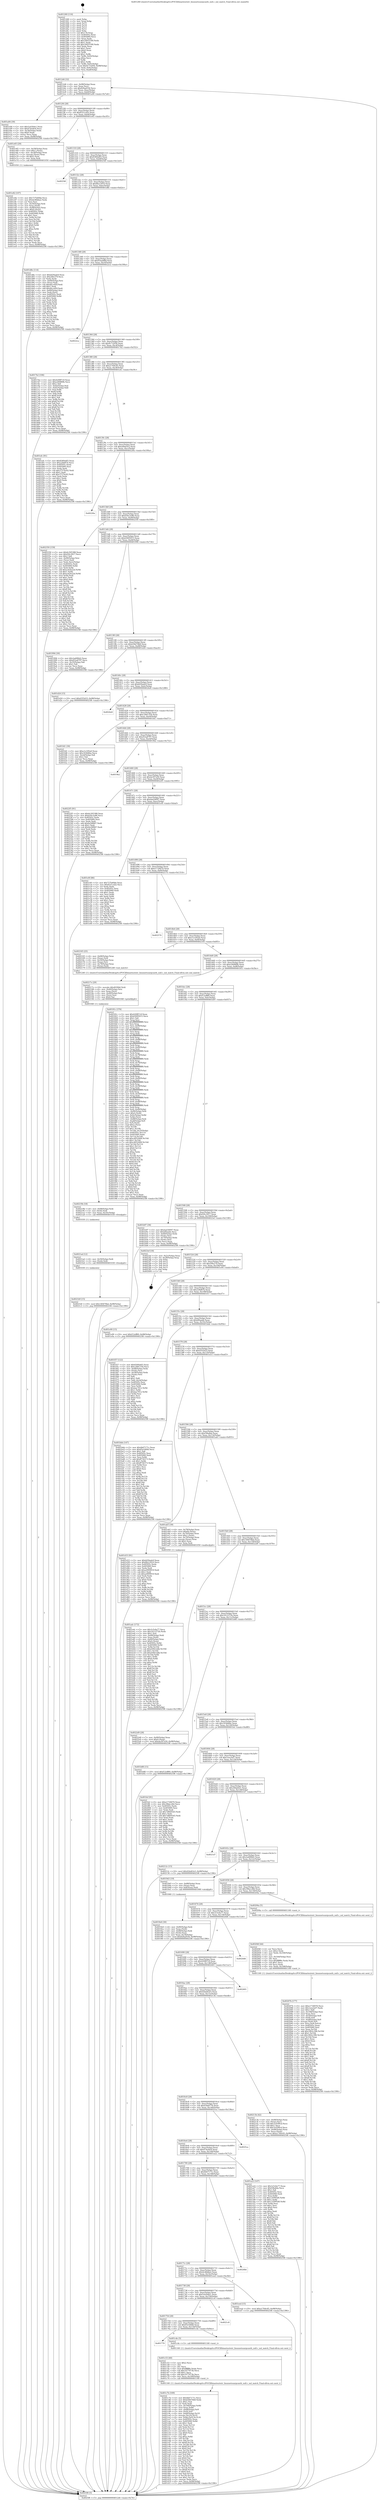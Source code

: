 digraph "0x401260" {
  label = "0x401260 (/mnt/c/Users/mathe/Desktop/tcc/POCII/binaries/extr_linuxnetsunrpcauth_null.c_nul_match_Final-ollvm.out::main(0))"
  labelloc = "t"
  node[shape=record]

  Entry [label="",width=0.3,height=0.3,shape=circle,fillcolor=black,style=filled]
  "0x4012d4" [label="{
     0x4012d4 [32]\l
     | [instrs]\l
     &nbsp;&nbsp;0x4012d4 \<+6\>: mov -0x98(%rbp),%eax\l
     &nbsp;&nbsp;0x4012da \<+2\>: mov %eax,%ecx\l
     &nbsp;&nbsp;0x4012dc \<+6\>: sub $0x826ad556,%ecx\l
     &nbsp;&nbsp;0x4012e2 \<+6\>: mov %eax,-0xac(%rbp)\l
     &nbsp;&nbsp;0x4012e8 \<+6\>: mov %ecx,-0xb0(%rbp)\l
     &nbsp;&nbsp;0x4012ee \<+6\>: je 0000000000401a04 \<main+0x7a4\>\l
  }"]
  "0x401a04" [label="{
     0x401a04 [30]\l
     | [instrs]\l
     &nbsp;&nbsp;0x401a04 \<+5\>: mov $0x5cb50de1,%eax\l
     &nbsp;&nbsp;0x401a09 \<+5\>: mov $0x47dcbfc6,%ecx\l
     &nbsp;&nbsp;0x401a0e \<+3\>: mov -0x34(%rbp),%edx\l
     &nbsp;&nbsp;0x401a11 \<+3\>: cmp $0x0,%edx\l
     &nbsp;&nbsp;0x401a14 \<+3\>: cmove %ecx,%eax\l
     &nbsp;&nbsp;0x401a17 \<+6\>: mov %eax,-0x98(%rbp)\l
     &nbsp;&nbsp;0x401a1d \<+5\>: jmp 00000000004025f6 \<main+0x1396\>\l
  }"]
  "0x4012f4" [label="{
     0x4012f4 [28]\l
     | [instrs]\l
     &nbsp;&nbsp;0x4012f4 \<+5\>: jmp 00000000004012f9 \<main+0x99\>\l
     &nbsp;&nbsp;0x4012f9 \<+6\>: mov -0xac(%rbp),%eax\l
     &nbsp;&nbsp;0x4012ff \<+5\>: sub $0x8321cd2e,%eax\l
     &nbsp;&nbsp;0x401304 \<+6\>: mov %eax,-0xb4(%rbp)\l
     &nbsp;&nbsp;0x40130a \<+6\>: je 0000000000401e65 \<main+0xc05\>\l
  }"]
  Exit [label="",width=0.3,height=0.3,shape=circle,fillcolor=black,style=filled,peripheries=2]
  "0x401e65" [label="{
     0x401e65 [29]\l
     | [instrs]\l
     &nbsp;&nbsp;0x401e65 \<+4\>: mov -0x58(%rbp),%rax\l
     &nbsp;&nbsp;0x401e69 \<+6\>: movl $0x1,(%rax)\l
     &nbsp;&nbsp;0x401e6f \<+4\>: mov -0x58(%rbp),%rax\l
     &nbsp;&nbsp;0x401e73 \<+3\>: movslq (%rax),%rax\l
     &nbsp;&nbsp;0x401e76 \<+4\>: shl $0x2,%rax\l
     &nbsp;&nbsp;0x401e7a \<+3\>: mov %rax,%rdi\l
     &nbsp;&nbsp;0x401e7d \<+5\>: call 0000000000401050 \<malloc@plt\>\l
     | [calls]\l
     &nbsp;&nbsp;0x401050 \{1\} (unknown)\l
  }"]
  "0x401310" [label="{
     0x401310 [28]\l
     | [instrs]\l
     &nbsp;&nbsp;0x401310 \<+5\>: jmp 0000000000401315 \<main+0xb5\>\l
     &nbsp;&nbsp;0x401315 \<+6\>: mov -0xac(%rbp),%eax\l
     &nbsp;&nbsp;0x40131b \<+5\>: sub $0x8369a6f3,%eax\l
     &nbsp;&nbsp;0x401320 \<+6\>: mov %eax,-0xb8(%rbp)\l
     &nbsp;&nbsp;0x401326 \<+6\>: je 000000000040254f \<main+0x12ef\>\l
  }"]
  "0x4021b9" [label="{
     0x4021b9 [15]\l
     | [instrs]\l
     &nbsp;&nbsp;0x4021b9 \<+10\>: movl $0x140470bd,-0x98(%rbp)\l
     &nbsp;&nbsp;0x4021c3 \<+5\>: jmp 00000000004025f6 \<main+0x1396\>\l
  }"]
  "0x40254f" [label="{
     0x40254f\l
  }", style=dashed]
  "0x40132c" [label="{
     0x40132c [28]\l
     | [instrs]\l
     &nbsp;&nbsp;0x40132c \<+5\>: jmp 0000000000401331 \<main+0xd1\>\l
     &nbsp;&nbsp;0x401331 \<+6\>: mov -0xac(%rbp),%eax\l
     &nbsp;&nbsp;0x401337 \<+5\>: sub $0x8fa12910,%eax\l
     &nbsp;&nbsp;0x40133c \<+6\>: mov %eax,-0xbc(%rbp)\l
     &nbsp;&nbsp;0x401342 \<+6\>: je 0000000000401d8e \<main+0xb2e\>\l
  }"]
  "0x4021ad" [label="{
     0x4021ad [12]\l
     | [instrs]\l
     &nbsp;&nbsp;0x4021ad \<+4\>: mov -0x50(%rbp),%rdi\l
     &nbsp;&nbsp;0x4021b1 \<+3\>: mov (%rdi),%rdi\l
     &nbsp;&nbsp;0x4021b4 \<+5\>: call 0000000000401030 \<free@plt\>\l
     | [calls]\l
     &nbsp;&nbsp;0x401030 \{1\} (unknown)\l
  }"]
  "0x401d8e" [label="{
     0x401d8e [114]\l
     | [instrs]\l
     &nbsp;&nbsp;0x401d8e \<+5\>: mov $0xbf29ade9,%eax\l
     &nbsp;&nbsp;0x401d93 \<+5\>: mov $0x20fa379,%ecx\l
     &nbsp;&nbsp;0x401d98 \<+2\>: xor %edx,%edx\l
     &nbsp;&nbsp;0x401d9a \<+4\>: mov -0x60(%rbp),%rsi\l
     &nbsp;&nbsp;0x401d9e \<+2\>: mov (%rsi),%edi\l
     &nbsp;&nbsp;0x401da0 \<+6\>: sub $0xdfcce85f,%edi\l
     &nbsp;&nbsp;0x401da6 \<+3\>: add $0x1,%edi\l
     &nbsp;&nbsp;0x401da9 \<+6\>: add $0xdfcce85f,%edi\l
     &nbsp;&nbsp;0x401daf \<+4\>: mov -0x60(%rbp),%rsi\l
     &nbsp;&nbsp;0x401db3 \<+2\>: mov %edi,(%rsi)\l
     &nbsp;&nbsp;0x401db5 \<+7\>: mov 0x40505c,%edi\l
     &nbsp;&nbsp;0x401dbc \<+8\>: mov 0x405060,%r8d\l
     &nbsp;&nbsp;0x401dc4 \<+3\>: sub $0x1,%edx\l
     &nbsp;&nbsp;0x401dc7 \<+3\>: mov %edi,%r9d\l
     &nbsp;&nbsp;0x401dca \<+3\>: add %edx,%r9d\l
     &nbsp;&nbsp;0x401dcd \<+4\>: imul %r9d,%edi\l
     &nbsp;&nbsp;0x401dd1 \<+3\>: and $0x1,%edi\l
     &nbsp;&nbsp;0x401dd4 \<+3\>: cmp $0x0,%edi\l
     &nbsp;&nbsp;0x401dd7 \<+4\>: sete %r10b\l
     &nbsp;&nbsp;0x401ddb \<+4\>: cmp $0xa,%r8d\l
     &nbsp;&nbsp;0x401ddf \<+4\>: setl %r11b\l
     &nbsp;&nbsp;0x401de3 \<+3\>: mov %r10b,%bl\l
     &nbsp;&nbsp;0x401de6 \<+3\>: and %r11b,%bl\l
     &nbsp;&nbsp;0x401de9 \<+3\>: xor %r11b,%r10b\l
     &nbsp;&nbsp;0x401dec \<+3\>: or %r10b,%bl\l
     &nbsp;&nbsp;0x401def \<+3\>: test $0x1,%bl\l
     &nbsp;&nbsp;0x401df2 \<+3\>: cmovne %ecx,%eax\l
     &nbsp;&nbsp;0x401df5 \<+6\>: mov %eax,-0x98(%rbp)\l
     &nbsp;&nbsp;0x401dfb \<+5\>: jmp 00000000004025f6 \<main+0x1396\>\l
  }"]
  "0x401348" [label="{
     0x401348 [28]\l
     | [instrs]\l
     &nbsp;&nbsp;0x401348 \<+5\>: jmp 000000000040134d \<main+0xed\>\l
     &nbsp;&nbsp;0x40134d \<+6\>: mov -0xac(%rbp),%eax\l
     &nbsp;&nbsp;0x401353 \<+5\>: sub $0x91ba4f8d,%eax\l
     &nbsp;&nbsp;0x401358 \<+6\>: mov %eax,-0xc0(%rbp)\l
     &nbsp;&nbsp;0x40135e \<+6\>: je 00000000004022ca \<main+0x106a\>\l
  }"]
  "0x40219b" [label="{
     0x40219b [18]\l
     | [instrs]\l
     &nbsp;&nbsp;0x40219b \<+4\>: mov -0x68(%rbp),%rdi\l
     &nbsp;&nbsp;0x40219f \<+3\>: mov (%rdi),%rdi\l
     &nbsp;&nbsp;0x4021a2 \<+6\>: mov %eax,-0x16c(%rbp)\l
     &nbsp;&nbsp;0x4021a8 \<+5\>: call 0000000000401030 \<free@plt\>\l
     | [calls]\l
     &nbsp;&nbsp;0x401030 \{1\} (unknown)\l
  }"]
  "0x4022ca" [label="{
     0x4022ca\l
  }", style=dashed]
  "0x401364" [label="{
     0x401364 [28]\l
     | [instrs]\l
     &nbsp;&nbsp;0x401364 \<+5\>: jmp 0000000000401369 \<main+0x109\>\l
     &nbsp;&nbsp;0x401369 \<+6\>: mov -0xac(%rbp),%eax\l
     &nbsp;&nbsp;0x40136f \<+5\>: sub $0x9c732f56,%eax\l
     &nbsp;&nbsp;0x401374 \<+6\>: mov %eax,-0xc4(%rbp)\l
     &nbsp;&nbsp;0x40137a \<+6\>: je 00000000004017b2 \<main+0x552\>\l
  }"]
  "0x40217e" [label="{
     0x40217e [29]\l
     | [instrs]\l
     &nbsp;&nbsp;0x40217e \<+10\>: movabs $0x4030b6,%rdi\l
     &nbsp;&nbsp;0x402188 \<+4\>: mov -0x40(%rbp),%rsi\l
     &nbsp;&nbsp;0x40218c \<+2\>: mov %eax,(%rsi)\l
     &nbsp;&nbsp;0x40218e \<+4\>: mov -0x40(%rbp),%rsi\l
     &nbsp;&nbsp;0x402192 \<+2\>: mov (%rsi),%esi\l
     &nbsp;&nbsp;0x402194 \<+2\>: mov $0x0,%al\l
     &nbsp;&nbsp;0x402196 \<+5\>: call 0000000000401040 \<printf@plt\>\l
     | [calls]\l
     &nbsp;&nbsp;0x401040 \{1\} (unknown)\l
  }"]
  "0x4017b2" [label="{
     0x4017b2 [106]\l
     | [instrs]\l
     &nbsp;&nbsp;0x4017b2 \<+5\>: mov $0x420f87c9,%eax\l
     &nbsp;&nbsp;0x4017b7 \<+5\>: mov $0xe26080fb,%ecx\l
     &nbsp;&nbsp;0x4017bc \<+2\>: mov $0x1,%dl\l
     &nbsp;&nbsp;0x4017be \<+7\>: mov -0x92(%rbp),%sil\l
     &nbsp;&nbsp;0x4017c5 \<+7\>: mov -0x91(%rbp),%dil\l
     &nbsp;&nbsp;0x4017cc \<+3\>: mov %sil,%r8b\l
     &nbsp;&nbsp;0x4017cf \<+4\>: xor $0xff,%r8b\l
     &nbsp;&nbsp;0x4017d3 \<+3\>: mov %dil,%r9b\l
     &nbsp;&nbsp;0x4017d6 \<+4\>: xor $0xff,%r9b\l
     &nbsp;&nbsp;0x4017da \<+3\>: xor $0x1,%dl\l
     &nbsp;&nbsp;0x4017dd \<+3\>: mov %r8b,%r10b\l
     &nbsp;&nbsp;0x4017e0 \<+4\>: and $0xff,%r10b\l
     &nbsp;&nbsp;0x4017e4 \<+3\>: and %dl,%sil\l
     &nbsp;&nbsp;0x4017e7 \<+3\>: mov %r9b,%r11b\l
     &nbsp;&nbsp;0x4017ea \<+4\>: and $0xff,%r11b\l
     &nbsp;&nbsp;0x4017ee \<+3\>: and %dl,%dil\l
     &nbsp;&nbsp;0x4017f1 \<+3\>: or %sil,%r10b\l
     &nbsp;&nbsp;0x4017f4 \<+3\>: or %dil,%r11b\l
     &nbsp;&nbsp;0x4017f7 \<+3\>: xor %r11b,%r10b\l
     &nbsp;&nbsp;0x4017fa \<+3\>: or %r9b,%r8b\l
     &nbsp;&nbsp;0x4017fd \<+4\>: xor $0xff,%r8b\l
     &nbsp;&nbsp;0x401801 \<+3\>: or $0x1,%dl\l
     &nbsp;&nbsp;0x401804 \<+3\>: and %dl,%r8b\l
     &nbsp;&nbsp;0x401807 \<+3\>: or %r8b,%r10b\l
     &nbsp;&nbsp;0x40180a \<+4\>: test $0x1,%r10b\l
     &nbsp;&nbsp;0x40180e \<+3\>: cmovne %ecx,%eax\l
     &nbsp;&nbsp;0x401811 \<+6\>: mov %eax,-0x98(%rbp)\l
     &nbsp;&nbsp;0x401817 \<+5\>: jmp 00000000004025f6 \<main+0x1396\>\l
  }"]
  "0x401380" [label="{
     0x401380 [28]\l
     | [instrs]\l
     &nbsp;&nbsp;0x401380 \<+5\>: jmp 0000000000401385 \<main+0x125\>\l
     &nbsp;&nbsp;0x401385 \<+6\>: mov -0xac(%rbp),%eax\l
     &nbsp;&nbsp;0x40138b \<+5\>: sub $0xa1764c65,%eax\l
     &nbsp;&nbsp;0x401390 \<+6\>: mov %eax,-0xc8(%rbp)\l
     &nbsp;&nbsp;0x401396 \<+6\>: je 0000000000401efc \<main+0xc9c\>\l
  }"]
  "0x4025f6" [label="{
     0x4025f6 [5]\l
     | [instrs]\l
     &nbsp;&nbsp;0x4025f6 \<+5\>: jmp 00000000004012d4 \<main+0x74\>\l
  }"]
  "0x401260" [label="{
     0x401260 [116]\l
     | [instrs]\l
     &nbsp;&nbsp;0x401260 \<+1\>: push %rbp\l
     &nbsp;&nbsp;0x401261 \<+3\>: mov %rsp,%rbp\l
     &nbsp;&nbsp;0x401264 \<+2\>: push %r15\l
     &nbsp;&nbsp;0x401266 \<+2\>: push %r14\l
     &nbsp;&nbsp;0x401268 \<+2\>: push %r13\l
     &nbsp;&nbsp;0x40126a \<+2\>: push %r12\l
     &nbsp;&nbsp;0x40126c \<+1\>: push %rbx\l
     &nbsp;&nbsp;0x40126d \<+7\>: sub $0x178,%rsp\l
     &nbsp;&nbsp;0x401274 \<+7\>: mov 0x40505c,%eax\l
     &nbsp;&nbsp;0x40127b \<+7\>: mov 0x405060,%ecx\l
     &nbsp;&nbsp;0x401282 \<+2\>: mov %eax,%edx\l
     &nbsp;&nbsp;0x401284 \<+6\>: sub $0x16925180,%edx\l
     &nbsp;&nbsp;0x40128a \<+3\>: sub $0x1,%edx\l
     &nbsp;&nbsp;0x40128d \<+6\>: add $0x16925180,%edx\l
     &nbsp;&nbsp;0x401293 \<+3\>: imul %edx,%eax\l
     &nbsp;&nbsp;0x401296 \<+3\>: and $0x1,%eax\l
     &nbsp;&nbsp;0x401299 \<+3\>: cmp $0x0,%eax\l
     &nbsp;&nbsp;0x40129c \<+4\>: sete %r8b\l
     &nbsp;&nbsp;0x4012a0 \<+4\>: and $0x1,%r8b\l
     &nbsp;&nbsp;0x4012a4 \<+7\>: mov %r8b,-0x92(%rbp)\l
     &nbsp;&nbsp;0x4012ab \<+3\>: cmp $0xa,%ecx\l
     &nbsp;&nbsp;0x4012ae \<+4\>: setl %r8b\l
     &nbsp;&nbsp;0x4012b2 \<+4\>: and $0x1,%r8b\l
     &nbsp;&nbsp;0x4012b6 \<+7\>: mov %r8b,-0x91(%rbp)\l
     &nbsp;&nbsp;0x4012bd \<+10\>: movl $0x9c732f56,-0x98(%rbp)\l
     &nbsp;&nbsp;0x4012c7 \<+6\>: mov %edi,-0x9c(%rbp)\l
     &nbsp;&nbsp;0x4012cd \<+7\>: mov %rsi,-0xa8(%rbp)\l
  }"]
  "0x40207b" [label="{
     0x40207b [177]\l
     | [instrs]\l
     &nbsp;&nbsp;0x40207b \<+5\>: mov $0xe1726070,%ecx\l
     &nbsp;&nbsp;0x402080 \<+5\>: mov $0x1eea3ef7,%edx\l
     &nbsp;&nbsp;0x402085 \<+3\>: mov $0x1,%dil\l
     &nbsp;&nbsp;0x402088 \<+6\>: mov -0x168(%rbp),%esi\l
     &nbsp;&nbsp;0x40208e \<+3\>: imul %eax,%esi\l
     &nbsp;&nbsp;0x402091 \<+4\>: mov -0x50(%rbp),%r8\l
     &nbsp;&nbsp;0x402095 \<+3\>: mov (%r8),%r8\l
     &nbsp;&nbsp;0x402098 \<+4\>: mov -0x48(%rbp),%r9\l
     &nbsp;&nbsp;0x40209c \<+3\>: movslq (%r9),%r9\l
     &nbsp;&nbsp;0x40209f \<+4\>: mov %esi,(%r8,%r9,4)\l
     &nbsp;&nbsp;0x4020a3 \<+7\>: mov 0x40505c,%eax\l
     &nbsp;&nbsp;0x4020aa \<+7\>: mov 0x405060,%esi\l
     &nbsp;&nbsp;0x4020b1 \<+3\>: mov %eax,%r10d\l
     &nbsp;&nbsp;0x4020b4 \<+7\>: add $0x1802c396,%r10d\l
     &nbsp;&nbsp;0x4020bb \<+4\>: sub $0x1,%r10d\l
     &nbsp;&nbsp;0x4020bf \<+7\>: sub $0x1802c396,%r10d\l
     &nbsp;&nbsp;0x4020c6 \<+4\>: imul %r10d,%eax\l
     &nbsp;&nbsp;0x4020ca \<+3\>: and $0x1,%eax\l
     &nbsp;&nbsp;0x4020cd \<+3\>: cmp $0x0,%eax\l
     &nbsp;&nbsp;0x4020d0 \<+4\>: sete %r11b\l
     &nbsp;&nbsp;0x4020d4 \<+3\>: cmp $0xa,%esi\l
     &nbsp;&nbsp;0x4020d7 \<+3\>: setl %bl\l
     &nbsp;&nbsp;0x4020da \<+3\>: mov %r11b,%r14b\l
     &nbsp;&nbsp;0x4020dd \<+4\>: xor $0xff,%r14b\l
     &nbsp;&nbsp;0x4020e1 \<+3\>: mov %bl,%r15b\l
     &nbsp;&nbsp;0x4020e4 \<+4\>: xor $0xff,%r15b\l
     &nbsp;&nbsp;0x4020e8 \<+4\>: xor $0x1,%dil\l
     &nbsp;&nbsp;0x4020ec \<+3\>: mov %r14b,%r12b\l
     &nbsp;&nbsp;0x4020ef \<+4\>: and $0xff,%r12b\l
     &nbsp;&nbsp;0x4020f3 \<+3\>: and %dil,%r11b\l
     &nbsp;&nbsp;0x4020f6 \<+3\>: mov %r15b,%r13b\l
     &nbsp;&nbsp;0x4020f9 \<+4\>: and $0xff,%r13b\l
     &nbsp;&nbsp;0x4020fd \<+3\>: and %dil,%bl\l
     &nbsp;&nbsp;0x402100 \<+3\>: or %r11b,%r12b\l
     &nbsp;&nbsp;0x402103 \<+3\>: or %bl,%r13b\l
     &nbsp;&nbsp;0x402106 \<+3\>: xor %r13b,%r12b\l
     &nbsp;&nbsp;0x402109 \<+3\>: or %r15b,%r14b\l
     &nbsp;&nbsp;0x40210c \<+4\>: xor $0xff,%r14b\l
     &nbsp;&nbsp;0x402110 \<+4\>: or $0x1,%dil\l
     &nbsp;&nbsp;0x402114 \<+3\>: and %dil,%r14b\l
     &nbsp;&nbsp;0x402117 \<+3\>: or %r14b,%r12b\l
     &nbsp;&nbsp;0x40211a \<+4\>: test $0x1,%r12b\l
     &nbsp;&nbsp;0x40211e \<+3\>: cmovne %edx,%ecx\l
     &nbsp;&nbsp;0x402121 \<+6\>: mov %ecx,-0x98(%rbp)\l
     &nbsp;&nbsp;0x402127 \<+5\>: jmp 00000000004025f6 \<main+0x1396\>\l
  }"]
  "0x401efc" [label="{
     0x401efc [91]\l
     | [instrs]\l
     &nbsp;&nbsp;0x401efc \<+5\>: mov $0x8369a6f3,%eax\l
     &nbsp;&nbsp;0x401f01 \<+5\>: mov $0x228d87b,%ecx\l
     &nbsp;&nbsp;0x401f06 \<+7\>: mov 0x40505c,%edx\l
     &nbsp;&nbsp;0x401f0d \<+7\>: mov 0x405060,%esi\l
     &nbsp;&nbsp;0x401f14 \<+2\>: mov %edx,%edi\l
     &nbsp;&nbsp;0x401f16 \<+6\>: sub $0x3757bc62,%edi\l
     &nbsp;&nbsp;0x401f1c \<+3\>: sub $0x1,%edi\l
     &nbsp;&nbsp;0x401f1f \<+6\>: add $0x3757bc62,%edi\l
     &nbsp;&nbsp;0x401f25 \<+3\>: imul %edi,%edx\l
     &nbsp;&nbsp;0x401f28 \<+3\>: and $0x1,%edx\l
     &nbsp;&nbsp;0x401f2b \<+3\>: cmp $0x0,%edx\l
     &nbsp;&nbsp;0x401f2e \<+4\>: sete %r8b\l
     &nbsp;&nbsp;0x401f32 \<+3\>: cmp $0xa,%esi\l
     &nbsp;&nbsp;0x401f35 \<+4\>: setl %r9b\l
     &nbsp;&nbsp;0x401f39 \<+3\>: mov %r8b,%r10b\l
     &nbsp;&nbsp;0x401f3c \<+3\>: and %r9b,%r10b\l
     &nbsp;&nbsp;0x401f3f \<+3\>: xor %r9b,%r8b\l
     &nbsp;&nbsp;0x401f42 \<+3\>: or %r8b,%r10b\l
     &nbsp;&nbsp;0x401f45 \<+4\>: test $0x1,%r10b\l
     &nbsp;&nbsp;0x401f49 \<+3\>: cmovne %ecx,%eax\l
     &nbsp;&nbsp;0x401f4c \<+6\>: mov %eax,-0x98(%rbp)\l
     &nbsp;&nbsp;0x401f52 \<+5\>: jmp 00000000004025f6 \<main+0x1396\>\l
  }"]
  "0x40139c" [label="{
     0x40139c [28]\l
     | [instrs]\l
     &nbsp;&nbsp;0x40139c \<+5\>: jmp 00000000004013a1 \<main+0x141\>\l
     &nbsp;&nbsp;0x4013a1 \<+6\>: mov -0xac(%rbp),%eax\l
     &nbsp;&nbsp;0x4013a7 \<+5\>: sub $0xa49af3e2,%eax\l
     &nbsp;&nbsp;0x4013ac \<+6\>: mov %eax,-0xcc(%rbp)\l
     &nbsp;&nbsp;0x4013b2 \<+6\>: je 000000000040226a \<main+0x100a\>\l
  }"]
  "0x40204f" [label="{
     0x40204f [44]\l
     | [instrs]\l
     &nbsp;&nbsp;0x40204f \<+2\>: xor %ecx,%ecx\l
     &nbsp;&nbsp;0x402051 \<+5\>: mov $0x2,%edx\l
     &nbsp;&nbsp;0x402056 \<+6\>: mov %edx,-0x164(%rbp)\l
     &nbsp;&nbsp;0x40205c \<+1\>: cltd\l
     &nbsp;&nbsp;0x40205d \<+6\>: mov -0x164(%rbp),%esi\l
     &nbsp;&nbsp;0x402063 \<+2\>: idiv %esi\l
     &nbsp;&nbsp;0x402065 \<+6\>: imul $0xfffffffe,%edx,%edx\l
     &nbsp;&nbsp;0x40206b \<+3\>: sub $0x1,%ecx\l
     &nbsp;&nbsp;0x40206e \<+2\>: sub %ecx,%edx\l
     &nbsp;&nbsp;0x402070 \<+6\>: mov %edx,-0x168(%rbp)\l
     &nbsp;&nbsp;0x402076 \<+5\>: call 0000000000401160 \<next_i\>\l
     | [calls]\l
     &nbsp;&nbsp;0x401160 \{1\} (/mnt/c/Users/mathe/Desktop/tcc/POCII/binaries/extr_linuxnetsunrpcauth_null.c_nul_match_Final-ollvm.out::next_i)\l
  }"]
  "0x40226a" [label="{
     0x40226a\l
  }", style=dashed]
  "0x4013b8" [label="{
     0x4013b8 [28]\l
     | [instrs]\l
     &nbsp;&nbsp;0x4013b8 \<+5\>: jmp 00000000004013bd \<main+0x15d\>\l
     &nbsp;&nbsp;0x4013bd \<+6\>: mov -0xac(%rbp),%eax\l
     &nbsp;&nbsp;0x4013c3 \<+5\>: sub $0xb50c2e86,%eax\l
     &nbsp;&nbsp;0x4013c8 \<+6\>: mov %eax,-0xd0(%rbp)\l
     &nbsp;&nbsp;0x4013ce \<+6\>: je 0000000000402350 \<main+0x10f0\>\l
  }"]
  "0x401e82" [label="{
     0x401e82 [107]\l
     | [instrs]\l
     &nbsp;&nbsp;0x401e82 \<+5\>: mov $0x727b40bb,%ecx\l
     &nbsp;&nbsp;0x401e87 \<+5\>: mov $0x4c48dba2,%edx\l
     &nbsp;&nbsp;0x401e8c \<+2\>: xor %esi,%esi\l
     &nbsp;&nbsp;0x401e8e \<+4\>: mov -0x50(%rbp),%rdi\l
     &nbsp;&nbsp;0x401e92 \<+3\>: mov %rax,(%rdi)\l
     &nbsp;&nbsp;0x401e95 \<+4\>: mov -0x48(%rbp),%rax\l
     &nbsp;&nbsp;0x401e99 \<+6\>: movl $0x0,(%rax)\l
     &nbsp;&nbsp;0x401e9f \<+8\>: mov 0x40505c,%r8d\l
     &nbsp;&nbsp;0x401ea7 \<+8\>: mov 0x405060,%r9d\l
     &nbsp;&nbsp;0x401eaf \<+3\>: sub $0x1,%esi\l
     &nbsp;&nbsp;0x401eb2 \<+3\>: mov %r8d,%r10d\l
     &nbsp;&nbsp;0x401eb5 \<+3\>: add %esi,%r10d\l
     &nbsp;&nbsp;0x401eb8 \<+4\>: imul %r10d,%r8d\l
     &nbsp;&nbsp;0x401ebc \<+4\>: and $0x1,%r8d\l
     &nbsp;&nbsp;0x401ec0 \<+4\>: cmp $0x0,%r8d\l
     &nbsp;&nbsp;0x401ec4 \<+4\>: sete %r11b\l
     &nbsp;&nbsp;0x401ec8 \<+4\>: cmp $0xa,%r9d\l
     &nbsp;&nbsp;0x401ecc \<+3\>: setl %bl\l
     &nbsp;&nbsp;0x401ecf \<+3\>: mov %r11b,%r14b\l
     &nbsp;&nbsp;0x401ed2 \<+3\>: and %bl,%r14b\l
     &nbsp;&nbsp;0x401ed5 \<+3\>: xor %bl,%r11b\l
     &nbsp;&nbsp;0x401ed8 \<+3\>: or %r11b,%r14b\l
     &nbsp;&nbsp;0x401edb \<+4\>: test $0x1,%r14b\l
     &nbsp;&nbsp;0x401edf \<+3\>: cmovne %edx,%ecx\l
     &nbsp;&nbsp;0x401ee2 \<+6\>: mov %ecx,-0x98(%rbp)\l
     &nbsp;&nbsp;0x401ee8 \<+5\>: jmp 00000000004025f6 \<main+0x1396\>\l
  }"]
  "0x402350" [label="{
     0x402350 [159]\l
     | [instrs]\l
     &nbsp;&nbsp;0x402350 \<+5\>: mov $0x6c505388,%eax\l
     &nbsp;&nbsp;0x402355 \<+5\>: mov $0xf20c3917,%ecx\l
     &nbsp;&nbsp;0x40235a \<+2\>: mov $0x1,%dl\l
     &nbsp;&nbsp;0x40235c \<+7\>: mov -0x90(%rbp),%rsi\l
     &nbsp;&nbsp;0x402363 \<+2\>: mov (%rsi),%edi\l
     &nbsp;&nbsp;0x402365 \<+3\>: mov %edi,-0x2c(%rbp)\l
     &nbsp;&nbsp;0x402368 \<+7\>: mov 0x40505c,%edi\l
     &nbsp;&nbsp;0x40236f \<+8\>: mov 0x405060,%r8d\l
     &nbsp;&nbsp;0x402377 \<+3\>: mov %edi,%r9d\l
     &nbsp;&nbsp;0x40237a \<+7\>: add $0xec62b22d,%r9d\l
     &nbsp;&nbsp;0x402381 \<+4\>: sub $0x1,%r9d\l
     &nbsp;&nbsp;0x402385 \<+7\>: sub $0xec62b22d,%r9d\l
     &nbsp;&nbsp;0x40238c \<+4\>: imul %r9d,%edi\l
     &nbsp;&nbsp;0x402390 \<+3\>: and $0x1,%edi\l
     &nbsp;&nbsp;0x402393 \<+3\>: cmp $0x0,%edi\l
     &nbsp;&nbsp;0x402396 \<+4\>: sete %r10b\l
     &nbsp;&nbsp;0x40239a \<+4\>: cmp $0xa,%r8d\l
     &nbsp;&nbsp;0x40239e \<+4\>: setl %r11b\l
     &nbsp;&nbsp;0x4023a2 \<+3\>: mov %r10b,%bl\l
     &nbsp;&nbsp;0x4023a5 \<+3\>: xor $0xff,%bl\l
     &nbsp;&nbsp;0x4023a8 \<+3\>: mov %r11b,%r14b\l
     &nbsp;&nbsp;0x4023ab \<+4\>: xor $0xff,%r14b\l
     &nbsp;&nbsp;0x4023af \<+3\>: xor $0x1,%dl\l
     &nbsp;&nbsp;0x4023b2 \<+3\>: mov %bl,%r15b\l
     &nbsp;&nbsp;0x4023b5 \<+4\>: and $0xff,%r15b\l
     &nbsp;&nbsp;0x4023b9 \<+3\>: and %dl,%r10b\l
     &nbsp;&nbsp;0x4023bc \<+3\>: mov %r14b,%r12b\l
     &nbsp;&nbsp;0x4023bf \<+4\>: and $0xff,%r12b\l
     &nbsp;&nbsp;0x4023c3 \<+3\>: and %dl,%r11b\l
     &nbsp;&nbsp;0x4023c6 \<+3\>: or %r10b,%r15b\l
     &nbsp;&nbsp;0x4023c9 \<+3\>: or %r11b,%r12b\l
     &nbsp;&nbsp;0x4023cc \<+3\>: xor %r12b,%r15b\l
     &nbsp;&nbsp;0x4023cf \<+3\>: or %r14b,%bl\l
     &nbsp;&nbsp;0x4023d2 \<+3\>: xor $0xff,%bl\l
     &nbsp;&nbsp;0x4023d5 \<+3\>: or $0x1,%dl\l
     &nbsp;&nbsp;0x4023d8 \<+2\>: and %dl,%bl\l
     &nbsp;&nbsp;0x4023da \<+3\>: or %bl,%r15b\l
     &nbsp;&nbsp;0x4023dd \<+4\>: test $0x1,%r15b\l
     &nbsp;&nbsp;0x4023e1 \<+3\>: cmovne %ecx,%eax\l
     &nbsp;&nbsp;0x4023e4 \<+6\>: mov %eax,-0x98(%rbp)\l
     &nbsp;&nbsp;0x4023ea \<+5\>: jmp 00000000004025f6 \<main+0x1396\>\l
  }"]
  "0x4013d4" [label="{
     0x4013d4 [28]\l
     | [instrs]\l
     &nbsp;&nbsp;0x4013d4 \<+5\>: jmp 00000000004013d9 \<main+0x179\>\l
     &nbsp;&nbsp;0x4013d9 \<+6\>: mov -0xac(%rbp),%eax\l
     &nbsp;&nbsp;0x4013df \<+5\>: sub $0xb5695015,%eax\l
     &nbsp;&nbsp;0x4013e4 \<+6\>: mov %eax,-0xd4(%rbp)\l
     &nbsp;&nbsp;0x4013ea \<+6\>: je 0000000000401994 \<main+0x734\>\l
  }"]
  "0x401c7b" [label="{
     0x401c7b [169]\l
     | [instrs]\l
     &nbsp;&nbsp;0x401c7b \<+5\>: mov $0x4b67171c,%ecx\l
     &nbsp;&nbsp;0x401c80 \<+5\>: mov $0xb58d74b8,%edx\l
     &nbsp;&nbsp;0x401c85 \<+3\>: mov $0x1,%sil\l
     &nbsp;&nbsp;0x401c88 \<+2\>: xor %edi,%edi\l
     &nbsp;&nbsp;0x401c8a \<+7\>: mov -0x160(%rbp),%r8d\l
     &nbsp;&nbsp;0x401c91 \<+4\>: imul %eax,%r8d\l
     &nbsp;&nbsp;0x401c95 \<+4\>: mov -0x68(%rbp),%r9\l
     &nbsp;&nbsp;0x401c99 \<+3\>: mov (%r9),%r9\l
     &nbsp;&nbsp;0x401c9c \<+4\>: mov -0x60(%rbp),%r10\l
     &nbsp;&nbsp;0x401ca0 \<+3\>: movslq (%r10),%r10\l
     &nbsp;&nbsp;0x401ca3 \<+4\>: mov %r8d,(%r9,%r10,4)\l
     &nbsp;&nbsp;0x401ca7 \<+7\>: mov 0x40505c,%eax\l
     &nbsp;&nbsp;0x401cae \<+8\>: mov 0x405060,%r8d\l
     &nbsp;&nbsp;0x401cb6 \<+3\>: sub $0x1,%edi\l
     &nbsp;&nbsp;0x401cb9 \<+3\>: mov %eax,%r11d\l
     &nbsp;&nbsp;0x401cbc \<+3\>: add %edi,%r11d\l
     &nbsp;&nbsp;0x401cbf \<+4\>: imul %r11d,%eax\l
     &nbsp;&nbsp;0x401cc3 \<+3\>: and $0x1,%eax\l
     &nbsp;&nbsp;0x401cc6 \<+3\>: cmp $0x0,%eax\l
     &nbsp;&nbsp;0x401cc9 \<+3\>: sete %bl\l
     &nbsp;&nbsp;0x401ccc \<+4\>: cmp $0xa,%r8d\l
     &nbsp;&nbsp;0x401cd0 \<+4\>: setl %r14b\l
     &nbsp;&nbsp;0x401cd4 \<+3\>: mov %bl,%r15b\l
     &nbsp;&nbsp;0x401cd7 \<+4\>: xor $0xff,%r15b\l
     &nbsp;&nbsp;0x401cdb \<+3\>: mov %r14b,%r12b\l
     &nbsp;&nbsp;0x401cde \<+4\>: xor $0xff,%r12b\l
     &nbsp;&nbsp;0x401ce2 \<+4\>: xor $0x0,%sil\l
     &nbsp;&nbsp;0x401ce6 \<+3\>: mov %r15b,%r13b\l
     &nbsp;&nbsp;0x401ce9 \<+4\>: and $0x0,%r13b\l
     &nbsp;&nbsp;0x401ced \<+3\>: and %sil,%bl\l
     &nbsp;&nbsp;0x401cf0 \<+3\>: mov %r12b,%al\l
     &nbsp;&nbsp;0x401cf3 \<+2\>: and $0x0,%al\l
     &nbsp;&nbsp;0x401cf5 \<+3\>: and %sil,%r14b\l
     &nbsp;&nbsp;0x401cf8 \<+3\>: or %bl,%r13b\l
     &nbsp;&nbsp;0x401cfb \<+3\>: or %r14b,%al\l
     &nbsp;&nbsp;0x401cfe \<+3\>: xor %al,%r13b\l
     &nbsp;&nbsp;0x401d01 \<+3\>: or %r12b,%r15b\l
     &nbsp;&nbsp;0x401d04 \<+4\>: xor $0xff,%r15b\l
     &nbsp;&nbsp;0x401d08 \<+4\>: or $0x0,%sil\l
     &nbsp;&nbsp;0x401d0c \<+3\>: and %sil,%r15b\l
     &nbsp;&nbsp;0x401d0f \<+3\>: or %r15b,%r13b\l
     &nbsp;&nbsp;0x401d12 \<+4\>: test $0x1,%r13b\l
     &nbsp;&nbsp;0x401d16 \<+3\>: cmovne %edx,%ecx\l
     &nbsp;&nbsp;0x401d19 \<+6\>: mov %ecx,-0x98(%rbp)\l
     &nbsp;&nbsp;0x401d1f \<+5\>: jmp 00000000004025f6 \<main+0x1396\>\l
  }"]
  "0x401994" [label="{
     0x401994 [30]\l
     | [instrs]\l
     &nbsp;&nbsp;0x401994 \<+5\>: mov $0x2ad0f6d2,%eax\l
     &nbsp;&nbsp;0x401999 \<+5\>: mov $0xd52a8797,%ecx\l
     &nbsp;&nbsp;0x40199e \<+3\>: mov -0x35(%rbp),%dl\l
     &nbsp;&nbsp;0x4019a1 \<+3\>: test $0x1,%dl\l
     &nbsp;&nbsp;0x4019a4 \<+3\>: cmovne %ecx,%eax\l
     &nbsp;&nbsp;0x4019a7 \<+6\>: mov %eax,-0x98(%rbp)\l
     &nbsp;&nbsp;0x4019ad \<+5\>: jmp 00000000004025f6 \<main+0x1396\>\l
  }"]
  "0x4013f0" [label="{
     0x4013f0 [28]\l
     | [instrs]\l
     &nbsp;&nbsp;0x4013f0 \<+5\>: jmp 00000000004013f5 \<main+0x195\>\l
     &nbsp;&nbsp;0x4013f5 \<+6\>: mov -0xac(%rbp),%eax\l
     &nbsp;&nbsp;0x4013fb \<+5\>: sub $0xb58d74b8,%eax\l
     &nbsp;&nbsp;0x401400 \<+6\>: mov %eax,-0xd8(%rbp)\l
     &nbsp;&nbsp;0x401406 \<+6\>: je 0000000000401d24 \<main+0xac4\>\l
  }"]
  "0x401c53" [label="{
     0x401c53 [40]\l
     | [instrs]\l
     &nbsp;&nbsp;0x401c53 \<+5\>: mov $0x2,%ecx\l
     &nbsp;&nbsp;0x401c58 \<+1\>: cltd\l
     &nbsp;&nbsp;0x401c59 \<+2\>: idiv %ecx\l
     &nbsp;&nbsp;0x401c5b \<+6\>: imul $0xfffffffe,%edx,%ecx\l
     &nbsp;&nbsp;0x401c61 \<+6\>: sub $0x1077073b,%ecx\l
     &nbsp;&nbsp;0x401c67 \<+3\>: add $0x1,%ecx\l
     &nbsp;&nbsp;0x401c6a \<+6\>: add $0x1077073b,%ecx\l
     &nbsp;&nbsp;0x401c70 \<+6\>: mov %ecx,-0x160(%rbp)\l
     &nbsp;&nbsp;0x401c76 \<+5\>: call 0000000000401160 \<next_i\>\l
     | [calls]\l
     &nbsp;&nbsp;0x401160 \{1\} (/mnt/c/Users/mathe/Desktop/tcc/POCII/binaries/extr_linuxnetsunrpcauth_null.c_nul_match_Final-ollvm.out::next_i)\l
  }"]
  "0x401d24" [label="{
     0x401d24 [15]\l
     | [instrs]\l
     &nbsp;&nbsp;0x401d24 \<+10\>: movl $0xd355d33,-0x98(%rbp)\l
     &nbsp;&nbsp;0x401d2e \<+5\>: jmp 00000000004025f6 \<main+0x1396\>\l
  }"]
  "0x40140c" [label="{
     0x40140c [28]\l
     | [instrs]\l
     &nbsp;&nbsp;0x40140c \<+5\>: jmp 0000000000401411 \<main+0x1b1\>\l
     &nbsp;&nbsp;0x401411 \<+6\>: mov -0xac(%rbp),%eax\l
     &nbsp;&nbsp;0x401417 \<+5\>: sub $0xbf29ade9,%eax\l
     &nbsp;&nbsp;0x40141c \<+6\>: mov %eax,-0xdc(%rbp)\l
     &nbsp;&nbsp;0x401422 \<+6\>: je 00000000004024e8 \<main+0x1288\>\l
  }"]
  "0x401770" [label="{
     0x401770\l
  }", style=dashed]
  "0x4024e8" [label="{
     0x4024e8\l
  }", style=dashed]
  "0x401428" [label="{
     0x401428 [28]\l
     | [instrs]\l
     &nbsp;&nbsp;0x401428 \<+5\>: jmp 000000000040142d \<main+0x1cd\>\l
     &nbsp;&nbsp;0x40142d \<+6\>: mov -0xac(%rbp),%eax\l
     &nbsp;&nbsp;0x401433 \<+5\>: sub $0xc2841354,%eax\l
     &nbsp;&nbsp;0x401438 \<+6\>: mov %eax,-0xe0(%rbp)\l
     &nbsp;&nbsp;0x40143e \<+6\>: je 0000000000401fd1 \<main+0xd71\>\l
  }"]
  "0x401c4e" [label="{
     0x401c4e [5]\l
     | [instrs]\l
     &nbsp;&nbsp;0x401c4e \<+5\>: call 0000000000401160 \<next_i\>\l
     | [calls]\l
     &nbsp;&nbsp;0x401160 \{1\} (/mnt/c/Users/mathe/Desktop/tcc/POCII/binaries/extr_linuxnetsunrpcauth_null.c_nul_match_Final-ollvm.out::next_i)\l
  }"]
  "0x401fd1" [label="{
     0x401fd1 [30]\l
     | [instrs]\l
     &nbsp;&nbsp;0x401fd1 \<+5\>: mov $0xe1e185a0,%eax\l
     &nbsp;&nbsp;0x401fd6 \<+5\>: mov $0x183fd6be,%ecx\l
     &nbsp;&nbsp;0x401fdb \<+3\>: mov -0x2d(%rbp),%dl\l
     &nbsp;&nbsp;0x401fde \<+3\>: test $0x1,%dl\l
     &nbsp;&nbsp;0x401fe1 \<+3\>: cmovne %ecx,%eax\l
     &nbsp;&nbsp;0x401fe4 \<+6\>: mov %eax,-0x98(%rbp)\l
     &nbsp;&nbsp;0x401fea \<+5\>: jmp 00000000004025f6 \<main+0x1396\>\l
  }"]
  "0x401444" [label="{
     0x401444 [28]\l
     | [instrs]\l
     &nbsp;&nbsp;0x401444 \<+5\>: jmp 0000000000401449 \<main+0x1e9\>\l
     &nbsp;&nbsp;0x401449 \<+6\>: mov -0xac(%rbp),%eax\l
     &nbsp;&nbsp;0x40144f \<+5\>: sub $0xd52a8797,%eax\l
     &nbsp;&nbsp;0x401454 \<+6\>: mov %eax,-0xe4(%rbp)\l
     &nbsp;&nbsp;0x40145a \<+6\>: je 00000000004019b2 \<main+0x752\>\l
  }"]
  "0x401754" [label="{
     0x401754 [28]\l
     | [instrs]\l
     &nbsp;&nbsp;0x401754 \<+5\>: jmp 0000000000401759 \<main+0x4f9\>\l
     &nbsp;&nbsp;0x401759 \<+6\>: mov -0xac(%rbp),%eax\l
     &nbsp;&nbsp;0x40175f \<+5\>: sub $0x65e54f44,%eax\l
     &nbsp;&nbsp;0x401764 \<+6\>: mov %eax,-0x154(%rbp)\l
     &nbsp;&nbsp;0x40176a \<+6\>: je 0000000000401c4e \<main+0x9ee\>\l
  }"]
  "0x4019b2" [label="{
     0x4019b2\l
  }", style=dashed]
  "0x401460" [label="{
     0x401460 [28]\l
     | [instrs]\l
     &nbsp;&nbsp;0x401460 \<+5\>: jmp 0000000000401465 \<main+0x205\>\l
     &nbsp;&nbsp;0x401465 \<+6\>: mov -0xac(%rbp),%eax\l
     &nbsp;&nbsp;0x40146b \<+5\>: sub $0xda397a50,%eax\l
     &nbsp;&nbsp;0x401470 \<+6\>: mov %eax,-0xe8(%rbp)\l
     &nbsp;&nbsp;0x401476 \<+6\>: je 00000000004022f5 \<main+0x1095\>\l
  }"]
  "0x4021c8" [label="{
     0x4021c8\l
  }", style=dashed]
  "0x4022f5" [label="{
     0x4022f5 [91]\l
     | [instrs]\l
     &nbsp;&nbsp;0x4022f5 \<+5\>: mov $0x6c505388,%eax\l
     &nbsp;&nbsp;0x4022fa \<+5\>: mov $0xb50c2e86,%ecx\l
     &nbsp;&nbsp;0x4022ff \<+7\>: mov 0x40505c,%edx\l
     &nbsp;&nbsp;0x402306 \<+7\>: mov 0x405060,%esi\l
     &nbsp;&nbsp;0x40230d \<+2\>: mov %edx,%edi\l
     &nbsp;&nbsp;0x40230f \<+6\>: add $0x6a58f667,%edi\l
     &nbsp;&nbsp;0x402315 \<+3\>: sub $0x1,%edi\l
     &nbsp;&nbsp;0x402318 \<+6\>: sub $0x6a58f667,%edi\l
     &nbsp;&nbsp;0x40231e \<+3\>: imul %edi,%edx\l
     &nbsp;&nbsp;0x402321 \<+3\>: and $0x1,%edx\l
     &nbsp;&nbsp;0x402324 \<+3\>: cmp $0x0,%edx\l
     &nbsp;&nbsp;0x402327 \<+4\>: sete %r8b\l
     &nbsp;&nbsp;0x40232b \<+3\>: cmp $0xa,%esi\l
     &nbsp;&nbsp;0x40232e \<+4\>: setl %r9b\l
     &nbsp;&nbsp;0x402332 \<+3\>: mov %r8b,%r10b\l
     &nbsp;&nbsp;0x402335 \<+3\>: and %r9b,%r10b\l
     &nbsp;&nbsp;0x402338 \<+3\>: xor %r9b,%r8b\l
     &nbsp;&nbsp;0x40233b \<+3\>: or %r8b,%r10b\l
     &nbsp;&nbsp;0x40233e \<+4\>: test $0x1,%r10b\l
     &nbsp;&nbsp;0x402342 \<+3\>: cmovne %ecx,%eax\l
     &nbsp;&nbsp;0x402345 \<+6\>: mov %eax,-0x98(%rbp)\l
     &nbsp;&nbsp;0x40234b \<+5\>: jmp 00000000004025f6 \<main+0x1396\>\l
  }"]
  "0x40147c" [label="{
     0x40147c [28]\l
     | [instrs]\l
     &nbsp;&nbsp;0x40147c \<+5\>: jmp 0000000000401481 \<main+0x221\>\l
     &nbsp;&nbsp;0x401481 \<+6\>: mov -0xac(%rbp),%eax\l
     &nbsp;&nbsp;0x401487 \<+5\>: sub $0xdad34097,%eax\l
     &nbsp;&nbsp;0x40148c \<+6\>: mov %eax,-0xec(%rbp)\l
     &nbsp;&nbsp;0x401492 \<+6\>: je 0000000000401e0f \<main+0xbaf\>\l
  }"]
  "0x401738" [label="{
     0x401738 [28]\l
     | [instrs]\l
     &nbsp;&nbsp;0x401738 \<+5\>: jmp 000000000040173d \<main+0x4dd\>\l
     &nbsp;&nbsp;0x40173d \<+6\>: mov -0xac(%rbp),%eax\l
     &nbsp;&nbsp;0x401743 \<+5\>: sub $0x5cb50de1,%eax\l
     &nbsp;&nbsp;0x401748 \<+6\>: mov %eax,-0x150(%rbp)\l
     &nbsp;&nbsp;0x40174e \<+6\>: je 00000000004021c8 \<main+0xf68\>\l
  }"]
  "0x401e0f" [label="{
     0x401e0f [86]\l
     | [instrs]\l
     &nbsp;&nbsp;0x401e0f \<+5\>: mov $0x727b40bb,%eax\l
     &nbsp;&nbsp;0x401e14 \<+5\>: mov $0x8321cd2e,%ecx\l
     &nbsp;&nbsp;0x401e19 \<+2\>: xor %edx,%edx\l
     &nbsp;&nbsp;0x401e1b \<+7\>: mov 0x40505c,%esi\l
     &nbsp;&nbsp;0x401e22 \<+7\>: mov 0x405060,%edi\l
     &nbsp;&nbsp;0x401e29 \<+3\>: sub $0x1,%edx\l
     &nbsp;&nbsp;0x401e2c \<+3\>: mov %esi,%r8d\l
     &nbsp;&nbsp;0x401e2f \<+3\>: add %edx,%r8d\l
     &nbsp;&nbsp;0x401e32 \<+4\>: imul %r8d,%esi\l
     &nbsp;&nbsp;0x401e36 \<+3\>: and $0x1,%esi\l
     &nbsp;&nbsp;0x401e39 \<+3\>: cmp $0x0,%esi\l
     &nbsp;&nbsp;0x401e3c \<+4\>: sete %r9b\l
     &nbsp;&nbsp;0x401e40 \<+3\>: cmp $0xa,%edi\l
     &nbsp;&nbsp;0x401e43 \<+4\>: setl %r10b\l
     &nbsp;&nbsp;0x401e47 \<+3\>: mov %r9b,%r11b\l
     &nbsp;&nbsp;0x401e4a \<+3\>: and %r10b,%r11b\l
     &nbsp;&nbsp;0x401e4d \<+3\>: xor %r10b,%r9b\l
     &nbsp;&nbsp;0x401e50 \<+3\>: or %r9b,%r11b\l
     &nbsp;&nbsp;0x401e53 \<+4\>: test $0x1,%r11b\l
     &nbsp;&nbsp;0x401e57 \<+3\>: cmovne %ecx,%eax\l
     &nbsp;&nbsp;0x401e5a \<+6\>: mov %eax,-0x98(%rbp)\l
     &nbsp;&nbsp;0x401e60 \<+5\>: jmp 00000000004025f6 \<main+0x1396\>\l
  }"]
  "0x401498" [label="{
     0x401498 [28]\l
     | [instrs]\l
     &nbsp;&nbsp;0x401498 \<+5\>: jmp 000000000040149d \<main+0x23d\>\l
     &nbsp;&nbsp;0x40149d \<+6\>: mov -0xac(%rbp),%eax\l
     &nbsp;&nbsp;0x4014a3 \<+5\>: sub $0xe1726070,%eax\l
     &nbsp;&nbsp;0x4014a8 \<+6\>: mov %eax,-0xf0(%rbp)\l
     &nbsp;&nbsp;0x4014ae \<+6\>: je 0000000000402574 \<main+0x1314\>\l
  }"]
  "0x401eed" [label="{
     0x401eed [15]\l
     | [instrs]\l
     &nbsp;&nbsp;0x401eed \<+10\>: movl $0xa1764c65,-0x98(%rbp)\l
     &nbsp;&nbsp;0x401ef7 \<+5\>: jmp 00000000004025f6 \<main+0x1396\>\l
  }"]
  "0x402574" [label="{
     0x402574\l
  }", style=dashed]
  "0x4014b4" [label="{
     0x4014b4 [28]\l
     | [instrs]\l
     &nbsp;&nbsp;0x4014b4 \<+5\>: jmp 00000000004014b9 \<main+0x259\>\l
     &nbsp;&nbsp;0x4014b9 \<+6\>: mov -0xac(%rbp),%eax\l
     &nbsp;&nbsp;0x4014bf \<+5\>: sub $0xe1e185a0,%eax\l
     &nbsp;&nbsp;0x4014c4 \<+6\>: mov %eax,-0xf4(%rbp)\l
     &nbsp;&nbsp;0x4014ca \<+6\>: je 0000000000402165 \<main+0xf05\>\l
  }"]
  "0x40171c" [label="{
     0x40171c [28]\l
     | [instrs]\l
     &nbsp;&nbsp;0x40171c \<+5\>: jmp 0000000000401721 \<main+0x4c1\>\l
     &nbsp;&nbsp;0x401721 \<+6\>: mov -0xac(%rbp),%eax\l
     &nbsp;&nbsp;0x401727 \<+5\>: sub $0x4c48dba2,%eax\l
     &nbsp;&nbsp;0x40172c \<+6\>: mov %eax,-0x14c(%rbp)\l
     &nbsp;&nbsp;0x401732 \<+6\>: je 0000000000401eed \<main+0xc8d\>\l
  }"]
  "0x402165" [label="{
     0x402165 [25]\l
     | [instrs]\l
     &nbsp;&nbsp;0x402165 \<+4\>: mov -0x68(%rbp),%rax\l
     &nbsp;&nbsp;0x402169 \<+3\>: mov (%rax),%rdi\l
     &nbsp;&nbsp;0x40216c \<+4\>: mov -0x50(%rbp),%rax\l
     &nbsp;&nbsp;0x402170 \<+3\>: mov (%rax),%rsi\l
     &nbsp;&nbsp;0x402173 \<+4\>: mov -0x78(%rbp),%rax\l
     &nbsp;&nbsp;0x402177 \<+2\>: mov (%rax),%edx\l
     &nbsp;&nbsp;0x402179 \<+5\>: call 0000000000401240 \<nul_match\>\l
     | [calls]\l
     &nbsp;&nbsp;0x401240 \{1\} (/mnt/c/Users/mathe/Desktop/tcc/POCII/binaries/extr_linuxnetsunrpcauth_null.c_nul_match_Final-ollvm.out::nul_match)\l
  }"]
  "0x4014d0" [label="{
     0x4014d0 [28]\l
     | [instrs]\l
     &nbsp;&nbsp;0x4014d0 \<+5\>: jmp 00000000004014d5 \<main+0x275\>\l
     &nbsp;&nbsp;0x4014d5 \<+6\>: mov -0xac(%rbp),%eax\l
     &nbsp;&nbsp;0x4014db \<+5\>: sub $0xe26080fb,%eax\l
     &nbsp;&nbsp;0x4014e0 \<+6\>: mov %eax,-0xf8(%rbp)\l
     &nbsp;&nbsp;0x4014e6 \<+6\>: je 000000000040181c \<main+0x5bc\>\l
  }"]
  "0x40248d" [label="{
     0x40248d\l
  }", style=dashed]
  "0x40181c" [label="{
     0x40181c [376]\l
     | [instrs]\l
     &nbsp;&nbsp;0x40181c \<+5\>: mov $0x420f87c9,%eax\l
     &nbsp;&nbsp;0x401821 \<+5\>: mov $0xb5695015,%ecx\l
     &nbsp;&nbsp;0x401826 \<+2\>: mov $0x1,%dl\l
     &nbsp;&nbsp;0x401828 \<+3\>: mov %rsp,%rsi\l
     &nbsp;&nbsp;0x40182b \<+4\>: add $0xfffffffffffffff0,%rsi\l
     &nbsp;&nbsp;0x40182f \<+3\>: mov %rsi,%rsp\l
     &nbsp;&nbsp;0x401832 \<+7\>: mov %rsi,-0x90(%rbp)\l
     &nbsp;&nbsp;0x401839 \<+3\>: mov %rsp,%rsi\l
     &nbsp;&nbsp;0x40183c \<+4\>: add $0xfffffffffffffff0,%rsi\l
     &nbsp;&nbsp;0x401840 \<+3\>: mov %rsi,%rsp\l
     &nbsp;&nbsp;0x401843 \<+3\>: mov %rsp,%rdi\l
     &nbsp;&nbsp;0x401846 \<+4\>: add $0xfffffffffffffff0,%rdi\l
     &nbsp;&nbsp;0x40184a \<+3\>: mov %rdi,%rsp\l
     &nbsp;&nbsp;0x40184d \<+7\>: mov %rdi,-0x88(%rbp)\l
     &nbsp;&nbsp;0x401854 \<+3\>: mov %rsp,%rdi\l
     &nbsp;&nbsp;0x401857 \<+4\>: add $0xfffffffffffffff0,%rdi\l
     &nbsp;&nbsp;0x40185b \<+3\>: mov %rdi,%rsp\l
     &nbsp;&nbsp;0x40185e \<+4\>: mov %rdi,-0x80(%rbp)\l
     &nbsp;&nbsp;0x401862 \<+3\>: mov %rsp,%rdi\l
     &nbsp;&nbsp;0x401865 \<+4\>: add $0xfffffffffffffff0,%rdi\l
     &nbsp;&nbsp;0x401869 \<+3\>: mov %rdi,%rsp\l
     &nbsp;&nbsp;0x40186c \<+4\>: mov %rdi,-0x78(%rbp)\l
     &nbsp;&nbsp;0x401870 \<+3\>: mov %rsp,%rdi\l
     &nbsp;&nbsp;0x401873 \<+4\>: add $0xfffffffffffffff0,%rdi\l
     &nbsp;&nbsp;0x401877 \<+3\>: mov %rdi,%rsp\l
     &nbsp;&nbsp;0x40187a \<+4\>: mov %rdi,-0x70(%rbp)\l
     &nbsp;&nbsp;0x40187e \<+3\>: mov %rsp,%rdi\l
     &nbsp;&nbsp;0x401881 \<+4\>: add $0xfffffffffffffff0,%rdi\l
     &nbsp;&nbsp;0x401885 \<+3\>: mov %rdi,%rsp\l
     &nbsp;&nbsp;0x401888 \<+4\>: mov %rdi,-0x68(%rbp)\l
     &nbsp;&nbsp;0x40188c \<+3\>: mov %rsp,%rdi\l
     &nbsp;&nbsp;0x40188f \<+4\>: add $0xfffffffffffffff0,%rdi\l
     &nbsp;&nbsp;0x401893 \<+3\>: mov %rdi,%rsp\l
     &nbsp;&nbsp;0x401896 \<+4\>: mov %rdi,-0x60(%rbp)\l
     &nbsp;&nbsp;0x40189a \<+3\>: mov %rsp,%rdi\l
     &nbsp;&nbsp;0x40189d \<+4\>: add $0xfffffffffffffff0,%rdi\l
     &nbsp;&nbsp;0x4018a1 \<+3\>: mov %rdi,%rsp\l
     &nbsp;&nbsp;0x4018a4 \<+4\>: mov %rdi,-0x58(%rbp)\l
     &nbsp;&nbsp;0x4018a8 \<+3\>: mov %rsp,%rdi\l
     &nbsp;&nbsp;0x4018ab \<+4\>: add $0xfffffffffffffff0,%rdi\l
     &nbsp;&nbsp;0x4018af \<+3\>: mov %rdi,%rsp\l
     &nbsp;&nbsp;0x4018b2 \<+4\>: mov %rdi,-0x50(%rbp)\l
     &nbsp;&nbsp;0x4018b6 \<+3\>: mov %rsp,%rdi\l
     &nbsp;&nbsp;0x4018b9 \<+4\>: add $0xfffffffffffffff0,%rdi\l
     &nbsp;&nbsp;0x4018bd \<+3\>: mov %rdi,%rsp\l
     &nbsp;&nbsp;0x4018c0 \<+4\>: mov %rdi,-0x48(%rbp)\l
     &nbsp;&nbsp;0x4018c4 \<+3\>: mov %rsp,%rdi\l
     &nbsp;&nbsp;0x4018c7 \<+4\>: add $0xfffffffffffffff0,%rdi\l
     &nbsp;&nbsp;0x4018cb \<+3\>: mov %rdi,%rsp\l
     &nbsp;&nbsp;0x4018ce \<+4\>: mov %rdi,-0x40(%rbp)\l
     &nbsp;&nbsp;0x4018d2 \<+7\>: mov -0x90(%rbp),%rdi\l
     &nbsp;&nbsp;0x4018d9 \<+6\>: movl $0x0,(%rdi)\l
     &nbsp;&nbsp;0x4018df \<+7\>: mov -0x9c(%rbp),%r8d\l
     &nbsp;&nbsp;0x4018e6 \<+3\>: mov %r8d,(%rsi)\l
     &nbsp;&nbsp;0x4018e9 \<+7\>: mov -0x88(%rbp),%rdi\l
     &nbsp;&nbsp;0x4018f0 \<+7\>: mov -0xa8(%rbp),%r9\l
     &nbsp;&nbsp;0x4018f7 \<+3\>: mov %r9,(%rdi)\l
     &nbsp;&nbsp;0x4018fa \<+3\>: cmpl $0x2,(%rsi)\l
     &nbsp;&nbsp;0x4018fd \<+4\>: setne %r10b\l
     &nbsp;&nbsp;0x401901 \<+4\>: and $0x1,%r10b\l
     &nbsp;&nbsp;0x401905 \<+4\>: mov %r10b,-0x35(%rbp)\l
     &nbsp;&nbsp;0x401909 \<+8\>: mov 0x40505c,%r11d\l
     &nbsp;&nbsp;0x401911 \<+7\>: mov 0x405060,%ebx\l
     &nbsp;&nbsp;0x401918 \<+3\>: mov %r11d,%r14d\l
     &nbsp;&nbsp;0x40191b \<+7\>: add $0xcd052408,%r14d\l
     &nbsp;&nbsp;0x401922 \<+4\>: sub $0x1,%r14d\l
     &nbsp;&nbsp;0x401926 \<+7\>: sub $0xcd052408,%r14d\l
     &nbsp;&nbsp;0x40192d \<+4\>: imul %r14d,%r11d\l
     &nbsp;&nbsp;0x401931 \<+4\>: and $0x1,%r11d\l
     &nbsp;&nbsp;0x401935 \<+4\>: cmp $0x0,%r11d\l
     &nbsp;&nbsp;0x401939 \<+4\>: sete %r10b\l
     &nbsp;&nbsp;0x40193d \<+3\>: cmp $0xa,%ebx\l
     &nbsp;&nbsp;0x401940 \<+4\>: setl %r15b\l
     &nbsp;&nbsp;0x401944 \<+3\>: mov %r10b,%r12b\l
     &nbsp;&nbsp;0x401947 \<+4\>: xor $0xff,%r12b\l
     &nbsp;&nbsp;0x40194b \<+3\>: mov %r15b,%r13b\l
     &nbsp;&nbsp;0x40194e \<+4\>: xor $0xff,%r13b\l
     &nbsp;&nbsp;0x401952 \<+3\>: xor $0x0,%dl\l
     &nbsp;&nbsp;0x401955 \<+3\>: mov %r12b,%sil\l
     &nbsp;&nbsp;0x401958 \<+4\>: and $0x0,%sil\l
     &nbsp;&nbsp;0x40195c \<+3\>: and %dl,%r10b\l
     &nbsp;&nbsp;0x40195f \<+3\>: mov %r13b,%dil\l
     &nbsp;&nbsp;0x401962 \<+4\>: and $0x0,%dil\l
     &nbsp;&nbsp;0x401966 \<+3\>: and %dl,%r15b\l
     &nbsp;&nbsp;0x401969 \<+3\>: or %r10b,%sil\l
     &nbsp;&nbsp;0x40196c \<+3\>: or %r15b,%dil\l
     &nbsp;&nbsp;0x40196f \<+3\>: xor %dil,%sil\l
     &nbsp;&nbsp;0x401972 \<+3\>: or %r13b,%r12b\l
     &nbsp;&nbsp;0x401975 \<+4\>: xor $0xff,%r12b\l
     &nbsp;&nbsp;0x401979 \<+3\>: or $0x0,%dl\l
     &nbsp;&nbsp;0x40197c \<+3\>: and %dl,%r12b\l
     &nbsp;&nbsp;0x40197f \<+3\>: or %r12b,%sil\l
     &nbsp;&nbsp;0x401982 \<+4\>: test $0x1,%sil\l
     &nbsp;&nbsp;0x401986 \<+3\>: cmovne %ecx,%eax\l
     &nbsp;&nbsp;0x401989 \<+6\>: mov %eax,-0x98(%rbp)\l
     &nbsp;&nbsp;0x40198f \<+5\>: jmp 00000000004025f6 \<main+0x1396\>\l
  }"]
  "0x4014ec" [label="{
     0x4014ec [28]\l
     | [instrs]\l
     &nbsp;&nbsp;0x4014ec \<+5\>: jmp 00000000004014f1 \<main+0x291\>\l
     &nbsp;&nbsp;0x4014f1 \<+6\>: mov -0xac(%rbp),%eax\l
     &nbsp;&nbsp;0x4014f7 \<+5\>: sub $0xf12eff60,%eax\l
     &nbsp;&nbsp;0x4014fc \<+6\>: mov %eax,-0xfc(%rbp)\l
     &nbsp;&nbsp;0x401502 \<+6\>: je 0000000000401b97 \<main+0x937\>\l
  }"]
  "0x401adc" [label="{
     0x401adc [172]\l
     | [instrs]\l
     &nbsp;&nbsp;0x401adc \<+5\>: mov $0x3c5c6a77,%ecx\l
     &nbsp;&nbsp;0x401ae1 \<+5\>: mov $0x1612372b,%edx\l
     &nbsp;&nbsp;0x401ae6 \<+3\>: mov $0x1,%sil\l
     &nbsp;&nbsp;0x401ae9 \<+4\>: mov -0x68(%rbp),%rdi\l
     &nbsp;&nbsp;0x401aed \<+3\>: mov %rax,(%rdi)\l
     &nbsp;&nbsp;0x401af0 \<+4\>: mov -0x60(%rbp),%rax\l
     &nbsp;&nbsp;0x401af4 \<+6\>: movl $0x0,(%rax)\l
     &nbsp;&nbsp;0x401afa \<+8\>: mov 0x40505c,%r8d\l
     &nbsp;&nbsp;0x401b02 \<+8\>: mov 0x405060,%r9d\l
     &nbsp;&nbsp;0x401b0a \<+3\>: mov %r8d,%r10d\l
     &nbsp;&nbsp;0x401b0d \<+7\>: sub $0xd30b1ddb,%r10d\l
     &nbsp;&nbsp;0x401b14 \<+4\>: sub $0x1,%r10d\l
     &nbsp;&nbsp;0x401b18 \<+7\>: add $0xd30b1ddb,%r10d\l
     &nbsp;&nbsp;0x401b1f \<+4\>: imul %r10d,%r8d\l
     &nbsp;&nbsp;0x401b23 \<+4\>: and $0x1,%r8d\l
     &nbsp;&nbsp;0x401b27 \<+4\>: cmp $0x0,%r8d\l
     &nbsp;&nbsp;0x401b2b \<+4\>: sete %r11b\l
     &nbsp;&nbsp;0x401b2f \<+4\>: cmp $0xa,%r9d\l
     &nbsp;&nbsp;0x401b33 \<+3\>: setl %bl\l
     &nbsp;&nbsp;0x401b36 \<+3\>: mov %r11b,%r14b\l
     &nbsp;&nbsp;0x401b39 \<+4\>: xor $0xff,%r14b\l
     &nbsp;&nbsp;0x401b3d \<+3\>: mov %bl,%r15b\l
     &nbsp;&nbsp;0x401b40 \<+4\>: xor $0xff,%r15b\l
     &nbsp;&nbsp;0x401b44 \<+4\>: xor $0x0,%sil\l
     &nbsp;&nbsp;0x401b48 \<+3\>: mov %r14b,%r12b\l
     &nbsp;&nbsp;0x401b4b \<+4\>: and $0x0,%r12b\l
     &nbsp;&nbsp;0x401b4f \<+3\>: and %sil,%r11b\l
     &nbsp;&nbsp;0x401b52 \<+3\>: mov %r15b,%r13b\l
     &nbsp;&nbsp;0x401b55 \<+4\>: and $0x0,%r13b\l
     &nbsp;&nbsp;0x401b59 \<+3\>: and %sil,%bl\l
     &nbsp;&nbsp;0x401b5c \<+3\>: or %r11b,%r12b\l
     &nbsp;&nbsp;0x401b5f \<+3\>: or %bl,%r13b\l
     &nbsp;&nbsp;0x401b62 \<+3\>: xor %r13b,%r12b\l
     &nbsp;&nbsp;0x401b65 \<+3\>: or %r15b,%r14b\l
     &nbsp;&nbsp;0x401b68 \<+4\>: xor $0xff,%r14b\l
     &nbsp;&nbsp;0x401b6c \<+4\>: or $0x0,%sil\l
     &nbsp;&nbsp;0x401b70 \<+3\>: and %sil,%r14b\l
     &nbsp;&nbsp;0x401b73 \<+3\>: or %r14b,%r12b\l
     &nbsp;&nbsp;0x401b76 \<+4\>: test $0x1,%r12b\l
     &nbsp;&nbsp;0x401b7a \<+3\>: cmovne %edx,%ecx\l
     &nbsp;&nbsp;0x401b7d \<+6\>: mov %ecx,-0x98(%rbp)\l
     &nbsp;&nbsp;0x401b83 \<+5\>: jmp 00000000004025f6 \<main+0x1396\>\l
  }"]
  "0x401700" [label="{
     0x401700 [28]\l
     | [instrs]\l
     &nbsp;&nbsp;0x401700 \<+5\>: jmp 0000000000401705 \<main+0x4a5\>\l
     &nbsp;&nbsp;0x401705 \<+6\>: mov -0xac(%rbp),%eax\l
     &nbsp;&nbsp;0x40170b \<+5\>: sub $0x4b67171c,%eax\l
     &nbsp;&nbsp;0x401710 \<+6\>: mov %eax,-0x148(%rbp)\l
     &nbsp;&nbsp;0x401716 \<+6\>: je 000000000040248d \<main+0x122d\>\l
  }"]
  "0x401b97" [label="{
     0x401b97 [36]\l
     | [instrs]\l
     &nbsp;&nbsp;0x401b97 \<+5\>: mov $0xdad34097,%eax\l
     &nbsp;&nbsp;0x401b9c \<+5\>: mov $0xbf0aabb,%ecx\l
     &nbsp;&nbsp;0x401ba1 \<+4\>: mov -0x60(%rbp),%rdx\l
     &nbsp;&nbsp;0x401ba5 \<+2\>: mov (%rdx),%esi\l
     &nbsp;&nbsp;0x401ba7 \<+4\>: mov -0x70(%rbp),%rdx\l
     &nbsp;&nbsp;0x401bab \<+2\>: cmp (%rdx),%esi\l
     &nbsp;&nbsp;0x401bad \<+3\>: cmovl %ecx,%eax\l
     &nbsp;&nbsp;0x401bb0 \<+6\>: mov %eax,-0x98(%rbp)\l
     &nbsp;&nbsp;0x401bb6 \<+5\>: jmp 00000000004025f6 \<main+0x1396\>\l
  }"]
  "0x401508" [label="{
     0x401508 [28]\l
     | [instrs]\l
     &nbsp;&nbsp;0x401508 \<+5\>: jmp 000000000040150d \<main+0x2ad\>\l
     &nbsp;&nbsp;0x40150d \<+6\>: mov -0xac(%rbp),%eax\l
     &nbsp;&nbsp;0x401513 \<+5\>: sub $0xf20c3917,%eax\l
     &nbsp;&nbsp;0x401518 \<+6\>: mov %eax,-0x100(%rbp)\l
     &nbsp;&nbsp;0x40151e \<+6\>: je 00000000004023ef \<main+0x118f\>\l
  }"]
  "0x401a22" [label="{
     0x401a22 [147]\l
     | [instrs]\l
     &nbsp;&nbsp;0x401a22 \<+5\>: mov $0x3c5c6a77,%eax\l
     &nbsp;&nbsp;0x401a27 \<+5\>: mov $0xf38a8da,%ecx\l
     &nbsp;&nbsp;0x401a2c \<+2\>: mov $0x1,%dl\l
     &nbsp;&nbsp;0x401a2e \<+7\>: mov 0x40505c,%esi\l
     &nbsp;&nbsp;0x401a35 \<+7\>: mov 0x405060,%edi\l
     &nbsp;&nbsp;0x401a3c \<+3\>: mov %esi,%r8d\l
     &nbsp;&nbsp;0x401a3f \<+7\>: sub $0x135995d0,%r8d\l
     &nbsp;&nbsp;0x401a46 \<+4\>: sub $0x1,%r8d\l
     &nbsp;&nbsp;0x401a4a \<+7\>: add $0x135995d0,%r8d\l
     &nbsp;&nbsp;0x401a51 \<+4\>: imul %r8d,%esi\l
     &nbsp;&nbsp;0x401a55 \<+3\>: and $0x1,%esi\l
     &nbsp;&nbsp;0x401a58 \<+3\>: cmp $0x0,%esi\l
     &nbsp;&nbsp;0x401a5b \<+4\>: sete %r9b\l
     &nbsp;&nbsp;0x401a5f \<+3\>: cmp $0xa,%edi\l
     &nbsp;&nbsp;0x401a62 \<+4\>: setl %r10b\l
     &nbsp;&nbsp;0x401a66 \<+3\>: mov %r9b,%r11b\l
     &nbsp;&nbsp;0x401a69 \<+4\>: xor $0xff,%r11b\l
     &nbsp;&nbsp;0x401a6d \<+3\>: mov %r10b,%bl\l
     &nbsp;&nbsp;0x401a70 \<+3\>: xor $0xff,%bl\l
     &nbsp;&nbsp;0x401a73 \<+3\>: xor $0x0,%dl\l
     &nbsp;&nbsp;0x401a76 \<+3\>: mov %r11b,%r14b\l
     &nbsp;&nbsp;0x401a79 \<+4\>: and $0x0,%r14b\l
     &nbsp;&nbsp;0x401a7d \<+3\>: and %dl,%r9b\l
     &nbsp;&nbsp;0x401a80 \<+3\>: mov %bl,%r15b\l
     &nbsp;&nbsp;0x401a83 \<+4\>: and $0x0,%r15b\l
     &nbsp;&nbsp;0x401a87 \<+3\>: and %dl,%r10b\l
     &nbsp;&nbsp;0x401a8a \<+3\>: or %r9b,%r14b\l
     &nbsp;&nbsp;0x401a8d \<+3\>: or %r10b,%r15b\l
     &nbsp;&nbsp;0x401a90 \<+3\>: xor %r15b,%r14b\l
     &nbsp;&nbsp;0x401a93 \<+3\>: or %bl,%r11b\l
     &nbsp;&nbsp;0x401a96 \<+4\>: xor $0xff,%r11b\l
     &nbsp;&nbsp;0x401a9a \<+3\>: or $0x0,%dl\l
     &nbsp;&nbsp;0x401a9d \<+3\>: and %dl,%r11b\l
     &nbsp;&nbsp;0x401aa0 \<+3\>: or %r11b,%r14b\l
     &nbsp;&nbsp;0x401aa3 \<+4\>: test $0x1,%r14b\l
     &nbsp;&nbsp;0x401aa7 \<+3\>: cmovne %ecx,%eax\l
     &nbsp;&nbsp;0x401aaa \<+6\>: mov %eax,-0x98(%rbp)\l
     &nbsp;&nbsp;0x401ab0 \<+5\>: jmp 00000000004025f6 \<main+0x1396\>\l
  }"]
  "0x4023ef" [label="{
     0x4023ef [18]\l
     | [instrs]\l
     &nbsp;&nbsp;0x4023ef \<+3\>: mov -0x2c(%rbp),%eax\l
     &nbsp;&nbsp;0x4023f2 \<+4\>: lea -0x28(%rbp),%rsp\l
     &nbsp;&nbsp;0x4023f6 \<+1\>: pop %rbx\l
     &nbsp;&nbsp;0x4023f7 \<+2\>: pop %r12\l
     &nbsp;&nbsp;0x4023f9 \<+2\>: pop %r13\l
     &nbsp;&nbsp;0x4023fb \<+2\>: pop %r14\l
     &nbsp;&nbsp;0x4023fd \<+2\>: pop %r15\l
     &nbsp;&nbsp;0x4023ff \<+1\>: pop %rbp\l
     &nbsp;&nbsp;0x402400 \<+1\>: ret\l
  }"]
  "0x401524" [label="{
     0x401524 [28]\l
     | [instrs]\l
     &nbsp;&nbsp;0x401524 \<+5\>: jmp 0000000000401529 \<main+0x2c9\>\l
     &nbsp;&nbsp;0x401529 \<+6\>: mov -0xac(%rbp),%eax\l
     &nbsp;&nbsp;0x40152f \<+5\>: sub $0x20fa379,%eax\l
     &nbsp;&nbsp;0x401534 \<+6\>: mov %eax,-0x104(%rbp)\l
     &nbsp;&nbsp;0x40153a \<+6\>: je 0000000000401e00 \<main+0xba0\>\l
  }"]
  "0x4016e4" [label="{
     0x4016e4 [28]\l
     | [instrs]\l
     &nbsp;&nbsp;0x4016e4 \<+5\>: jmp 00000000004016e9 \<main+0x489\>\l
     &nbsp;&nbsp;0x4016e9 \<+6\>: mov -0xac(%rbp),%eax\l
     &nbsp;&nbsp;0x4016ef \<+5\>: sub $0x47dcbfc6,%eax\l
     &nbsp;&nbsp;0x4016f4 \<+6\>: mov %eax,-0x144(%rbp)\l
     &nbsp;&nbsp;0x4016fa \<+6\>: je 0000000000401a22 \<main+0x7c2\>\l
  }"]
  "0x401e00" [label="{
     0x401e00 [15]\l
     | [instrs]\l
     &nbsp;&nbsp;0x401e00 \<+10\>: movl $0xf12eff60,-0x98(%rbp)\l
     &nbsp;&nbsp;0x401e0a \<+5\>: jmp 00000000004025f6 \<main+0x1396\>\l
  }"]
  "0x401540" [label="{
     0x401540 [28]\l
     | [instrs]\l
     &nbsp;&nbsp;0x401540 \<+5\>: jmp 0000000000401545 \<main+0x2e5\>\l
     &nbsp;&nbsp;0x401545 \<+6\>: mov -0xac(%rbp),%eax\l
     &nbsp;&nbsp;0x40154b \<+5\>: sub $0x228d87b,%eax\l
     &nbsp;&nbsp;0x401550 \<+6\>: mov %eax,-0x108(%rbp)\l
     &nbsp;&nbsp;0x401556 \<+6\>: je 0000000000401f57 \<main+0xcf7\>\l
  }"]
  "0x4025ca" [label="{
     0x4025ca\l
  }", style=dashed]
  "0x401f57" [label="{
     0x401f57 [122]\l
     | [instrs]\l
     &nbsp;&nbsp;0x401f57 \<+5\>: mov $0x8369a6f3,%eax\l
     &nbsp;&nbsp;0x401f5c \<+5\>: mov $0xc2841354,%ecx\l
     &nbsp;&nbsp;0x401f61 \<+4\>: mov -0x48(%rbp),%rdx\l
     &nbsp;&nbsp;0x401f65 \<+2\>: mov (%rdx),%esi\l
     &nbsp;&nbsp;0x401f67 \<+4\>: mov -0x58(%rbp),%rdx\l
     &nbsp;&nbsp;0x401f6b \<+2\>: cmp (%rdx),%esi\l
     &nbsp;&nbsp;0x401f6d \<+4\>: setl %dil\l
     &nbsp;&nbsp;0x401f71 \<+4\>: and $0x1,%dil\l
     &nbsp;&nbsp;0x401f75 \<+4\>: mov %dil,-0x2d(%rbp)\l
     &nbsp;&nbsp;0x401f79 \<+7\>: mov 0x40505c,%esi\l
     &nbsp;&nbsp;0x401f80 \<+8\>: mov 0x405060,%r8d\l
     &nbsp;&nbsp;0x401f88 \<+3\>: mov %esi,%r9d\l
     &nbsp;&nbsp;0x401f8b \<+7\>: add $0xbae7812,%r9d\l
     &nbsp;&nbsp;0x401f92 \<+4\>: sub $0x1,%r9d\l
     &nbsp;&nbsp;0x401f96 \<+7\>: sub $0xbae7812,%r9d\l
     &nbsp;&nbsp;0x401f9d \<+4\>: imul %r9d,%esi\l
     &nbsp;&nbsp;0x401fa1 \<+3\>: and $0x1,%esi\l
     &nbsp;&nbsp;0x401fa4 \<+3\>: cmp $0x0,%esi\l
     &nbsp;&nbsp;0x401fa7 \<+4\>: sete %dil\l
     &nbsp;&nbsp;0x401fab \<+4\>: cmp $0xa,%r8d\l
     &nbsp;&nbsp;0x401faf \<+4\>: setl %r10b\l
     &nbsp;&nbsp;0x401fb3 \<+3\>: mov %dil,%r11b\l
     &nbsp;&nbsp;0x401fb6 \<+3\>: and %r10b,%r11b\l
     &nbsp;&nbsp;0x401fb9 \<+3\>: xor %r10b,%dil\l
     &nbsp;&nbsp;0x401fbc \<+3\>: or %dil,%r11b\l
     &nbsp;&nbsp;0x401fbf \<+4\>: test $0x1,%r11b\l
     &nbsp;&nbsp;0x401fc3 \<+3\>: cmovne %ecx,%eax\l
     &nbsp;&nbsp;0x401fc6 \<+6\>: mov %eax,-0x98(%rbp)\l
     &nbsp;&nbsp;0x401fcc \<+5\>: jmp 00000000004025f6 \<main+0x1396\>\l
  }"]
  "0x40155c" [label="{
     0x40155c [28]\l
     | [instrs]\l
     &nbsp;&nbsp;0x40155c \<+5\>: jmp 0000000000401561 \<main+0x301\>\l
     &nbsp;&nbsp;0x401561 \<+6\>: mov -0xac(%rbp),%eax\l
     &nbsp;&nbsp;0x401567 \<+5\>: sub $0xbf0aabb,%eax\l
     &nbsp;&nbsp;0x40156c \<+6\>: mov %eax,-0x10c(%rbp)\l
     &nbsp;&nbsp;0x401572 \<+6\>: je 0000000000401bbb \<main+0x95b\>\l
  }"]
  "0x4016c8" [label="{
     0x4016c8 [28]\l
     | [instrs]\l
     &nbsp;&nbsp;0x4016c8 \<+5\>: jmp 00000000004016cd \<main+0x46d\>\l
     &nbsp;&nbsp;0x4016cd \<+6\>: mov -0xac(%rbp),%eax\l
     &nbsp;&nbsp;0x4016d3 \<+5\>: sub $0x43bbf776,%eax\l
     &nbsp;&nbsp;0x4016d8 \<+6\>: mov %eax,-0x140(%rbp)\l
     &nbsp;&nbsp;0x4016de \<+6\>: je 00000000004025ca \<main+0x136a\>\l
  }"]
  "0x401bbb" [label="{
     0x401bbb [147]\l
     | [instrs]\l
     &nbsp;&nbsp;0x401bbb \<+5\>: mov $0x4b67171c,%eax\l
     &nbsp;&nbsp;0x401bc0 \<+5\>: mov $0x65e54f44,%ecx\l
     &nbsp;&nbsp;0x401bc5 \<+2\>: mov $0x1,%dl\l
     &nbsp;&nbsp;0x401bc7 \<+7\>: mov 0x40505c,%esi\l
     &nbsp;&nbsp;0x401bce \<+7\>: mov 0x405060,%edi\l
     &nbsp;&nbsp;0x401bd5 \<+3\>: mov %esi,%r8d\l
     &nbsp;&nbsp;0x401bd8 \<+7\>: add $0xff756373,%r8d\l
     &nbsp;&nbsp;0x401bdf \<+4\>: sub $0x1,%r8d\l
     &nbsp;&nbsp;0x401be3 \<+7\>: sub $0xff756373,%r8d\l
     &nbsp;&nbsp;0x401bea \<+4\>: imul %r8d,%esi\l
     &nbsp;&nbsp;0x401bee \<+3\>: and $0x1,%esi\l
     &nbsp;&nbsp;0x401bf1 \<+3\>: cmp $0x0,%esi\l
     &nbsp;&nbsp;0x401bf4 \<+4\>: sete %r9b\l
     &nbsp;&nbsp;0x401bf8 \<+3\>: cmp $0xa,%edi\l
     &nbsp;&nbsp;0x401bfb \<+4\>: setl %r10b\l
     &nbsp;&nbsp;0x401bff \<+3\>: mov %r9b,%r11b\l
     &nbsp;&nbsp;0x401c02 \<+4\>: xor $0xff,%r11b\l
     &nbsp;&nbsp;0x401c06 \<+3\>: mov %r10b,%bl\l
     &nbsp;&nbsp;0x401c09 \<+3\>: xor $0xff,%bl\l
     &nbsp;&nbsp;0x401c0c \<+3\>: xor $0x1,%dl\l
     &nbsp;&nbsp;0x401c0f \<+3\>: mov %r11b,%r14b\l
     &nbsp;&nbsp;0x401c12 \<+4\>: and $0xff,%r14b\l
     &nbsp;&nbsp;0x401c16 \<+3\>: and %dl,%r9b\l
     &nbsp;&nbsp;0x401c19 \<+3\>: mov %bl,%r15b\l
     &nbsp;&nbsp;0x401c1c \<+4\>: and $0xff,%r15b\l
     &nbsp;&nbsp;0x401c20 \<+3\>: and %dl,%r10b\l
     &nbsp;&nbsp;0x401c23 \<+3\>: or %r9b,%r14b\l
     &nbsp;&nbsp;0x401c26 \<+3\>: or %r10b,%r15b\l
     &nbsp;&nbsp;0x401c29 \<+3\>: xor %r15b,%r14b\l
     &nbsp;&nbsp;0x401c2c \<+3\>: or %bl,%r11b\l
     &nbsp;&nbsp;0x401c2f \<+4\>: xor $0xff,%r11b\l
     &nbsp;&nbsp;0x401c33 \<+3\>: or $0x1,%dl\l
     &nbsp;&nbsp;0x401c36 \<+3\>: and %dl,%r11b\l
     &nbsp;&nbsp;0x401c39 \<+3\>: or %r11b,%r14b\l
     &nbsp;&nbsp;0x401c3c \<+4\>: test $0x1,%r14b\l
     &nbsp;&nbsp;0x401c40 \<+3\>: cmovne %ecx,%eax\l
     &nbsp;&nbsp;0x401c43 \<+6\>: mov %eax,-0x98(%rbp)\l
     &nbsp;&nbsp;0x401c49 \<+5\>: jmp 00000000004025f6 \<main+0x1396\>\l
  }"]
  "0x401578" [label="{
     0x401578 [28]\l
     | [instrs]\l
     &nbsp;&nbsp;0x401578 \<+5\>: jmp 000000000040157d \<main+0x31d\>\l
     &nbsp;&nbsp;0x40157d \<+6\>: mov -0xac(%rbp),%eax\l
     &nbsp;&nbsp;0x401583 \<+5\>: sub $0xd355d33,%eax\l
     &nbsp;&nbsp;0x401588 \<+6\>: mov %eax,-0x110(%rbp)\l
     &nbsp;&nbsp;0x40158e \<+6\>: je 0000000000401d33 \<main+0xad3\>\l
  }"]
  "0x40213b" [label="{
     0x40213b [42]\l
     | [instrs]\l
     &nbsp;&nbsp;0x40213b \<+4\>: mov -0x48(%rbp),%rax\l
     &nbsp;&nbsp;0x40213f \<+2\>: mov (%rax),%ecx\l
     &nbsp;&nbsp;0x402141 \<+6\>: add $0x3c03f9cd,%ecx\l
     &nbsp;&nbsp;0x402147 \<+3\>: add $0x1,%ecx\l
     &nbsp;&nbsp;0x40214a \<+6\>: sub $0x3c03f9cd,%ecx\l
     &nbsp;&nbsp;0x402150 \<+4\>: mov -0x48(%rbp),%rax\l
     &nbsp;&nbsp;0x402154 \<+2\>: mov %ecx,(%rax)\l
     &nbsp;&nbsp;0x402156 \<+10\>: movl $0xa1764c65,-0x98(%rbp)\l
     &nbsp;&nbsp;0x402160 \<+5\>: jmp 00000000004025f6 \<main+0x1396\>\l
  }"]
  "0x401d33" [label="{
     0x401d33 [91]\l
     | [instrs]\l
     &nbsp;&nbsp;0x401d33 \<+5\>: mov $0xbf29ade9,%eax\l
     &nbsp;&nbsp;0x401d38 \<+5\>: mov $0x8fa12910,%ecx\l
     &nbsp;&nbsp;0x401d3d \<+7\>: mov 0x40505c,%edx\l
     &nbsp;&nbsp;0x401d44 \<+7\>: mov 0x405060,%esi\l
     &nbsp;&nbsp;0x401d4b \<+2\>: mov %edx,%edi\l
     &nbsp;&nbsp;0x401d4d \<+6\>: add $0xa2909919,%edi\l
     &nbsp;&nbsp;0x401d53 \<+3\>: sub $0x1,%edi\l
     &nbsp;&nbsp;0x401d56 \<+6\>: sub $0xa2909919,%edi\l
     &nbsp;&nbsp;0x401d5c \<+3\>: imul %edi,%edx\l
     &nbsp;&nbsp;0x401d5f \<+3\>: and $0x1,%edx\l
     &nbsp;&nbsp;0x401d62 \<+3\>: cmp $0x0,%edx\l
     &nbsp;&nbsp;0x401d65 \<+4\>: sete %r8b\l
     &nbsp;&nbsp;0x401d69 \<+3\>: cmp $0xa,%esi\l
     &nbsp;&nbsp;0x401d6c \<+4\>: setl %r9b\l
     &nbsp;&nbsp;0x401d70 \<+3\>: mov %r8b,%r10b\l
     &nbsp;&nbsp;0x401d73 \<+3\>: and %r9b,%r10b\l
     &nbsp;&nbsp;0x401d76 \<+3\>: xor %r9b,%r8b\l
     &nbsp;&nbsp;0x401d79 \<+3\>: or %r8b,%r10b\l
     &nbsp;&nbsp;0x401d7c \<+4\>: test $0x1,%r10b\l
     &nbsp;&nbsp;0x401d80 \<+3\>: cmovne %ecx,%eax\l
     &nbsp;&nbsp;0x401d83 \<+6\>: mov %eax,-0x98(%rbp)\l
     &nbsp;&nbsp;0x401d89 \<+5\>: jmp 00000000004025f6 \<main+0x1396\>\l
  }"]
  "0x401594" [label="{
     0x401594 [28]\l
     | [instrs]\l
     &nbsp;&nbsp;0x401594 \<+5\>: jmp 0000000000401599 \<main+0x339\>\l
     &nbsp;&nbsp;0x401599 \<+6\>: mov -0xac(%rbp),%eax\l
     &nbsp;&nbsp;0x40159f \<+5\>: sub $0xf38a8da,%eax\l
     &nbsp;&nbsp;0x4015a4 \<+6\>: mov %eax,-0x114(%rbp)\l
     &nbsp;&nbsp;0x4015aa \<+6\>: je 0000000000401ab5 \<main+0x855\>\l
  }"]
  "0x4016ac" [label="{
     0x4016ac [28]\l
     | [instrs]\l
     &nbsp;&nbsp;0x4016ac \<+5\>: jmp 00000000004016b1 \<main+0x451\>\l
     &nbsp;&nbsp;0x4016b1 \<+6\>: mov -0xac(%rbp),%eax\l
     &nbsp;&nbsp;0x4016b7 \<+5\>: sub $0x42bd43e5,%eax\l
     &nbsp;&nbsp;0x4016bc \<+6\>: mov %eax,-0x13c(%rbp)\l
     &nbsp;&nbsp;0x4016c2 \<+6\>: je 000000000040213b \<main+0xedb\>\l
  }"]
  "0x401ab5" [label="{
     0x401ab5 [39]\l
     | [instrs]\l
     &nbsp;&nbsp;0x401ab5 \<+4\>: mov -0x78(%rbp),%rax\l
     &nbsp;&nbsp;0x401ab9 \<+6\>: movl $0x64,(%rax)\l
     &nbsp;&nbsp;0x401abf \<+4\>: mov -0x70(%rbp),%rax\l
     &nbsp;&nbsp;0x401ac3 \<+6\>: movl $0x1,(%rax)\l
     &nbsp;&nbsp;0x401ac9 \<+4\>: mov -0x70(%rbp),%rax\l
     &nbsp;&nbsp;0x401acd \<+3\>: movslq (%rax),%rax\l
     &nbsp;&nbsp;0x401ad0 \<+4\>: shl $0x2,%rax\l
     &nbsp;&nbsp;0x401ad4 \<+3\>: mov %rax,%rdi\l
     &nbsp;&nbsp;0x401ad7 \<+5\>: call 0000000000401050 \<malloc@plt\>\l
     | [calls]\l
     &nbsp;&nbsp;0x401050 \{1\} (unknown)\l
  }"]
  "0x4015b0" [label="{
     0x4015b0 [28]\l
     | [instrs]\l
     &nbsp;&nbsp;0x4015b0 \<+5\>: jmp 00000000004015b5 \<main+0x355\>\l
     &nbsp;&nbsp;0x4015b5 \<+6\>: mov -0xac(%rbp),%eax\l
     &nbsp;&nbsp;0x4015bb \<+5\>: sub $0x140470bd,%eax\l
     &nbsp;&nbsp;0x4015c0 \<+6\>: mov %eax,-0x118(%rbp)\l
     &nbsp;&nbsp;0x4015c6 \<+6\>: je 00000000004022d9 \<main+0x1079\>\l
  }"]
  "0x402401" [label="{
     0x402401\l
  }", style=dashed]
  "0x4022d9" [label="{
     0x4022d9 [28]\l
     | [instrs]\l
     &nbsp;&nbsp;0x4022d9 \<+7\>: mov -0x90(%rbp),%rax\l
     &nbsp;&nbsp;0x4022e0 \<+6\>: movl $0x0,(%rax)\l
     &nbsp;&nbsp;0x4022e6 \<+10\>: movl $0xda397a50,-0x98(%rbp)\l
     &nbsp;&nbsp;0x4022f0 \<+5\>: jmp 00000000004025f6 \<main+0x1396\>\l
  }"]
  "0x4015cc" [label="{
     0x4015cc [28]\l
     | [instrs]\l
     &nbsp;&nbsp;0x4015cc \<+5\>: jmp 00000000004015d1 \<main+0x371\>\l
     &nbsp;&nbsp;0x4015d1 \<+6\>: mov -0xac(%rbp),%eax\l
     &nbsp;&nbsp;0x4015d7 \<+5\>: sub $0x1612372b,%eax\l
     &nbsp;&nbsp;0x4015dc \<+6\>: mov %eax,-0x11c(%rbp)\l
     &nbsp;&nbsp;0x4015e2 \<+6\>: je 0000000000401b88 \<main+0x928\>\l
  }"]
  "0x401690" [label="{
     0x401690 [28]\l
     | [instrs]\l
     &nbsp;&nbsp;0x401690 \<+5\>: jmp 0000000000401695 \<main+0x435\>\l
     &nbsp;&nbsp;0x401695 \<+6\>: mov -0xac(%rbp),%eax\l
     &nbsp;&nbsp;0x40169b \<+5\>: sub $0x420f87c9,%eax\l
     &nbsp;&nbsp;0x4016a0 \<+6\>: mov %eax,-0x138(%rbp)\l
     &nbsp;&nbsp;0x4016a6 \<+6\>: je 0000000000402401 \<main+0x11a1\>\l
  }"]
  "0x401b88" [label="{
     0x401b88 [15]\l
     | [instrs]\l
     &nbsp;&nbsp;0x401b88 \<+10\>: movl $0xf12eff60,-0x98(%rbp)\l
     &nbsp;&nbsp;0x401b92 \<+5\>: jmp 00000000004025f6 \<main+0x1396\>\l
  }"]
  "0x4015e8" [label="{
     0x4015e8 [28]\l
     | [instrs]\l
     &nbsp;&nbsp;0x4015e8 \<+5\>: jmp 00000000004015ed \<main+0x38d\>\l
     &nbsp;&nbsp;0x4015ed \<+6\>: mov -0xac(%rbp),%eax\l
     &nbsp;&nbsp;0x4015f3 \<+5\>: sub $0x183fd6be,%eax\l
     &nbsp;&nbsp;0x4015f8 \<+6\>: mov %eax,-0x120(%rbp)\l
     &nbsp;&nbsp;0x4015fe \<+6\>: je 0000000000401fef \<main+0xd8f\>\l
  }"]
  "0x402446" [label="{
     0x402446\l
  }", style=dashed]
  "0x401fef" [label="{
     0x401fef [91]\l
     | [instrs]\l
     &nbsp;&nbsp;0x401fef \<+5\>: mov $0xe1726070,%eax\l
     &nbsp;&nbsp;0x401ff4 \<+5\>: mov $0x39bec28d,%ecx\l
     &nbsp;&nbsp;0x401ff9 \<+7\>: mov 0x40505c,%edx\l
     &nbsp;&nbsp;0x402000 \<+7\>: mov 0x405060,%esi\l
     &nbsp;&nbsp;0x402007 \<+2\>: mov %edx,%edi\l
     &nbsp;&nbsp;0x402009 \<+6\>: sub $0x7d6b93d3,%edi\l
     &nbsp;&nbsp;0x40200f \<+3\>: sub $0x1,%edi\l
     &nbsp;&nbsp;0x402012 \<+6\>: add $0x7d6b93d3,%edi\l
     &nbsp;&nbsp;0x402018 \<+3\>: imul %edi,%edx\l
     &nbsp;&nbsp;0x40201b \<+3\>: and $0x1,%edx\l
     &nbsp;&nbsp;0x40201e \<+3\>: cmp $0x0,%edx\l
     &nbsp;&nbsp;0x402021 \<+4\>: sete %r8b\l
     &nbsp;&nbsp;0x402025 \<+3\>: cmp $0xa,%esi\l
     &nbsp;&nbsp;0x402028 \<+4\>: setl %r9b\l
     &nbsp;&nbsp;0x40202c \<+3\>: mov %r8b,%r10b\l
     &nbsp;&nbsp;0x40202f \<+3\>: and %r9b,%r10b\l
     &nbsp;&nbsp;0x402032 \<+3\>: xor %r9b,%r8b\l
     &nbsp;&nbsp;0x402035 \<+3\>: or %r8b,%r10b\l
     &nbsp;&nbsp;0x402038 \<+4\>: test $0x1,%r10b\l
     &nbsp;&nbsp;0x40203c \<+3\>: cmovne %ecx,%eax\l
     &nbsp;&nbsp;0x40203f \<+6\>: mov %eax,-0x98(%rbp)\l
     &nbsp;&nbsp;0x402045 \<+5\>: jmp 00000000004025f6 \<main+0x1396\>\l
  }"]
  "0x401604" [label="{
     0x401604 [28]\l
     | [instrs]\l
     &nbsp;&nbsp;0x401604 \<+5\>: jmp 0000000000401609 \<main+0x3a9\>\l
     &nbsp;&nbsp;0x401609 \<+6\>: mov -0xac(%rbp),%eax\l
     &nbsp;&nbsp;0x40160f \<+5\>: sub $0x1eea3ef7,%eax\l
     &nbsp;&nbsp;0x401614 \<+6\>: mov %eax,-0x124(%rbp)\l
     &nbsp;&nbsp;0x40161a \<+6\>: je 000000000040212c \<main+0xecc\>\l
  }"]
  "0x401674" [label="{
     0x401674 [28]\l
     | [instrs]\l
     &nbsp;&nbsp;0x401674 \<+5\>: jmp 0000000000401679 \<main+0x419\>\l
     &nbsp;&nbsp;0x401679 \<+6\>: mov -0xac(%rbp),%eax\l
     &nbsp;&nbsp;0x40167f \<+5\>: sub $0x3c5c6a77,%eax\l
     &nbsp;&nbsp;0x401684 \<+6\>: mov %eax,-0x134(%rbp)\l
     &nbsp;&nbsp;0x40168a \<+6\>: je 0000000000402446 \<main+0x11e6\>\l
  }"]
  "0x40212c" [label="{
     0x40212c [15]\l
     | [instrs]\l
     &nbsp;&nbsp;0x40212c \<+10\>: movl $0x42bd43e5,-0x98(%rbp)\l
     &nbsp;&nbsp;0x402136 \<+5\>: jmp 00000000004025f6 \<main+0x1396\>\l
  }"]
  "0x401620" [label="{
     0x401620 [28]\l
     | [instrs]\l
     &nbsp;&nbsp;0x401620 \<+5\>: jmp 0000000000401625 \<main+0x3c5\>\l
     &nbsp;&nbsp;0x401625 \<+6\>: mov -0xac(%rbp),%eax\l
     &nbsp;&nbsp;0x40162b \<+5\>: sub $0x26fab021,%eax\l
     &nbsp;&nbsp;0x401630 \<+6\>: mov %eax,-0x128(%rbp)\l
     &nbsp;&nbsp;0x401636 \<+6\>: je 00000000004021d7 \<main+0xf77\>\l
  }"]
  "0x40204a" [label="{
     0x40204a [5]\l
     | [instrs]\l
     &nbsp;&nbsp;0x40204a \<+5\>: call 0000000000401160 \<next_i\>\l
     | [calls]\l
     &nbsp;&nbsp;0x401160 \{1\} (/mnt/c/Users/mathe/Desktop/tcc/POCII/binaries/extr_linuxnetsunrpcauth_null.c_nul_match_Final-ollvm.out::next_i)\l
  }"]
  "0x4021d7" [label="{
     0x4021d7\l
  }", style=dashed]
  "0x40163c" [label="{
     0x40163c [28]\l
     | [instrs]\l
     &nbsp;&nbsp;0x40163c \<+5\>: jmp 0000000000401641 \<main+0x3e1\>\l
     &nbsp;&nbsp;0x401641 \<+6\>: mov -0xac(%rbp),%eax\l
     &nbsp;&nbsp;0x401647 \<+5\>: sub $0x2ad0f6d2,%eax\l
     &nbsp;&nbsp;0x40164c \<+6\>: mov %eax,-0x12c(%rbp)\l
     &nbsp;&nbsp;0x401652 \<+6\>: je 00000000004019d3 \<main+0x773\>\l
  }"]
  "0x4019e6" [label="{
     0x4019e6 [30]\l
     | [instrs]\l
     &nbsp;&nbsp;0x4019e6 \<+4\>: mov -0x80(%rbp),%rdi\l
     &nbsp;&nbsp;0x4019ea \<+2\>: mov %eax,(%rdi)\l
     &nbsp;&nbsp;0x4019ec \<+4\>: mov -0x80(%rbp),%rdi\l
     &nbsp;&nbsp;0x4019f0 \<+2\>: mov (%rdi),%eax\l
     &nbsp;&nbsp;0x4019f2 \<+3\>: mov %eax,-0x34(%rbp)\l
     &nbsp;&nbsp;0x4019f5 \<+10\>: movl $0x826ad556,-0x98(%rbp)\l
     &nbsp;&nbsp;0x4019ff \<+5\>: jmp 00000000004025f6 \<main+0x1396\>\l
  }"]
  "0x4019d3" [label="{
     0x4019d3 [19]\l
     | [instrs]\l
     &nbsp;&nbsp;0x4019d3 \<+7\>: mov -0x88(%rbp),%rax\l
     &nbsp;&nbsp;0x4019da \<+3\>: mov (%rax),%rax\l
     &nbsp;&nbsp;0x4019dd \<+4\>: mov 0x8(%rax),%rdi\l
     &nbsp;&nbsp;0x4019e1 \<+5\>: call 0000000000401060 \<atoi@plt\>\l
     | [calls]\l
     &nbsp;&nbsp;0x401060 \{1\} (unknown)\l
  }"]
  "0x401658" [label="{
     0x401658 [28]\l
     | [instrs]\l
     &nbsp;&nbsp;0x401658 \<+5\>: jmp 000000000040165d \<main+0x3fd\>\l
     &nbsp;&nbsp;0x40165d \<+6\>: mov -0xac(%rbp),%eax\l
     &nbsp;&nbsp;0x401663 \<+5\>: sub $0x39bec28d,%eax\l
     &nbsp;&nbsp;0x401668 \<+6\>: mov %eax,-0x130(%rbp)\l
     &nbsp;&nbsp;0x40166e \<+6\>: je 000000000040204a \<main+0xdea\>\l
  }"]
  Entry -> "0x401260" [label=" 1"]
  "0x4012d4" -> "0x401a04" [label=" 1"]
  "0x4012d4" -> "0x4012f4" [label=" 33"]
  "0x4023ef" -> Exit [label=" 1"]
  "0x4012f4" -> "0x401e65" [label=" 1"]
  "0x4012f4" -> "0x401310" [label=" 32"]
  "0x402350" -> "0x4025f6" [label=" 1"]
  "0x401310" -> "0x40254f" [label=" 0"]
  "0x401310" -> "0x40132c" [label=" 32"]
  "0x4022f5" -> "0x4025f6" [label=" 1"]
  "0x40132c" -> "0x401d8e" [label=" 1"]
  "0x40132c" -> "0x401348" [label=" 31"]
  "0x4022d9" -> "0x4025f6" [label=" 1"]
  "0x401348" -> "0x4022ca" [label=" 0"]
  "0x401348" -> "0x401364" [label=" 31"]
  "0x4021b9" -> "0x4025f6" [label=" 1"]
  "0x401364" -> "0x4017b2" [label=" 1"]
  "0x401364" -> "0x401380" [label=" 30"]
  "0x4017b2" -> "0x4025f6" [label=" 1"]
  "0x401260" -> "0x4012d4" [label=" 1"]
  "0x4025f6" -> "0x4012d4" [label=" 33"]
  "0x4021ad" -> "0x4021b9" [label=" 1"]
  "0x401380" -> "0x401efc" [label=" 2"]
  "0x401380" -> "0x40139c" [label=" 28"]
  "0x40219b" -> "0x4021ad" [label=" 1"]
  "0x40139c" -> "0x40226a" [label=" 0"]
  "0x40139c" -> "0x4013b8" [label=" 28"]
  "0x40217e" -> "0x40219b" [label=" 1"]
  "0x4013b8" -> "0x402350" [label=" 1"]
  "0x4013b8" -> "0x4013d4" [label=" 27"]
  "0x402165" -> "0x40217e" [label=" 1"]
  "0x4013d4" -> "0x401994" [label=" 1"]
  "0x4013d4" -> "0x4013f0" [label=" 26"]
  "0x40213b" -> "0x4025f6" [label=" 1"]
  "0x4013f0" -> "0x401d24" [label=" 1"]
  "0x4013f0" -> "0x40140c" [label=" 25"]
  "0x40212c" -> "0x4025f6" [label=" 1"]
  "0x40140c" -> "0x4024e8" [label=" 0"]
  "0x40140c" -> "0x401428" [label=" 25"]
  "0x40207b" -> "0x4025f6" [label=" 1"]
  "0x401428" -> "0x401fd1" [label=" 2"]
  "0x401428" -> "0x401444" [label=" 23"]
  "0x40204f" -> "0x40207b" [label=" 1"]
  "0x401444" -> "0x4019b2" [label=" 0"]
  "0x401444" -> "0x401460" [label=" 23"]
  "0x401fef" -> "0x4025f6" [label=" 1"]
  "0x401460" -> "0x4022f5" [label=" 1"]
  "0x401460" -> "0x40147c" [label=" 22"]
  "0x401fd1" -> "0x4025f6" [label=" 2"]
  "0x40147c" -> "0x401e0f" [label=" 1"]
  "0x40147c" -> "0x401498" [label=" 21"]
  "0x401efc" -> "0x4025f6" [label=" 2"]
  "0x401498" -> "0x402574" [label=" 0"]
  "0x401498" -> "0x4014b4" [label=" 21"]
  "0x401eed" -> "0x4025f6" [label=" 1"]
  "0x4014b4" -> "0x402165" [label=" 1"]
  "0x4014b4" -> "0x4014d0" [label=" 20"]
  "0x401e65" -> "0x401e82" [label=" 1"]
  "0x4014d0" -> "0x40181c" [label=" 1"]
  "0x4014d0" -> "0x4014ec" [label=" 19"]
  "0x401e0f" -> "0x4025f6" [label=" 1"]
  "0x40181c" -> "0x4025f6" [label=" 1"]
  "0x401994" -> "0x4025f6" [label=" 1"]
  "0x401d8e" -> "0x4025f6" [label=" 1"]
  "0x4014ec" -> "0x401b97" [label=" 2"]
  "0x4014ec" -> "0x401508" [label=" 17"]
  "0x401d33" -> "0x4025f6" [label=" 1"]
  "0x401508" -> "0x4023ef" [label=" 1"]
  "0x401508" -> "0x401524" [label=" 16"]
  "0x401d24" -> "0x4025f6" [label=" 1"]
  "0x401524" -> "0x401e00" [label=" 1"]
  "0x401524" -> "0x401540" [label=" 15"]
  "0x401c53" -> "0x401c7b" [label=" 1"]
  "0x401540" -> "0x401f57" [label=" 2"]
  "0x401540" -> "0x40155c" [label=" 13"]
  "0x401c4e" -> "0x401c53" [label=" 1"]
  "0x40155c" -> "0x401bbb" [label=" 1"]
  "0x40155c" -> "0x401578" [label=" 12"]
  "0x401754" -> "0x401c4e" [label=" 1"]
  "0x401578" -> "0x401d33" [label=" 1"]
  "0x401578" -> "0x401594" [label=" 11"]
  "0x40204a" -> "0x40204f" [label=" 1"]
  "0x401594" -> "0x401ab5" [label=" 1"]
  "0x401594" -> "0x4015b0" [label=" 10"]
  "0x401738" -> "0x4021c8" [label=" 0"]
  "0x4015b0" -> "0x4022d9" [label=" 1"]
  "0x4015b0" -> "0x4015cc" [label=" 9"]
  "0x401f57" -> "0x4025f6" [label=" 2"]
  "0x4015cc" -> "0x401b88" [label=" 1"]
  "0x4015cc" -> "0x4015e8" [label=" 8"]
  "0x40171c" -> "0x401eed" [label=" 1"]
  "0x4015e8" -> "0x401fef" [label=" 1"]
  "0x4015e8" -> "0x401604" [label=" 7"]
  "0x401e82" -> "0x4025f6" [label=" 1"]
  "0x401604" -> "0x40212c" [label=" 1"]
  "0x401604" -> "0x401620" [label=" 6"]
  "0x401700" -> "0x40248d" [label=" 0"]
  "0x401620" -> "0x4021d7" [label=" 0"]
  "0x401620" -> "0x40163c" [label=" 6"]
  "0x401e00" -> "0x4025f6" [label=" 1"]
  "0x40163c" -> "0x4019d3" [label=" 1"]
  "0x40163c" -> "0x401658" [label=" 5"]
  "0x4019d3" -> "0x4019e6" [label=" 1"]
  "0x4019e6" -> "0x4025f6" [label=" 1"]
  "0x401a04" -> "0x4025f6" [label=" 1"]
  "0x401bbb" -> "0x4025f6" [label=" 1"]
  "0x401658" -> "0x40204a" [label=" 1"]
  "0x401658" -> "0x401674" [label=" 4"]
  "0x401700" -> "0x40171c" [label=" 2"]
  "0x401674" -> "0x402446" [label=" 0"]
  "0x401674" -> "0x401690" [label=" 4"]
  "0x40171c" -> "0x401738" [label=" 1"]
  "0x401690" -> "0x402401" [label=" 0"]
  "0x401690" -> "0x4016ac" [label=" 4"]
  "0x401738" -> "0x401754" [label=" 1"]
  "0x4016ac" -> "0x40213b" [label=" 1"]
  "0x4016ac" -> "0x4016c8" [label=" 3"]
  "0x401754" -> "0x401770" [label=" 0"]
  "0x4016c8" -> "0x4025ca" [label=" 0"]
  "0x4016c8" -> "0x4016e4" [label=" 3"]
  "0x401c7b" -> "0x4025f6" [label=" 1"]
  "0x4016e4" -> "0x401a22" [label=" 1"]
  "0x4016e4" -> "0x401700" [label=" 2"]
  "0x401a22" -> "0x4025f6" [label=" 1"]
  "0x401ab5" -> "0x401adc" [label=" 1"]
  "0x401adc" -> "0x4025f6" [label=" 1"]
  "0x401b88" -> "0x4025f6" [label=" 1"]
  "0x401b97" -> "0x4025f6" [label=" 2"]
}
